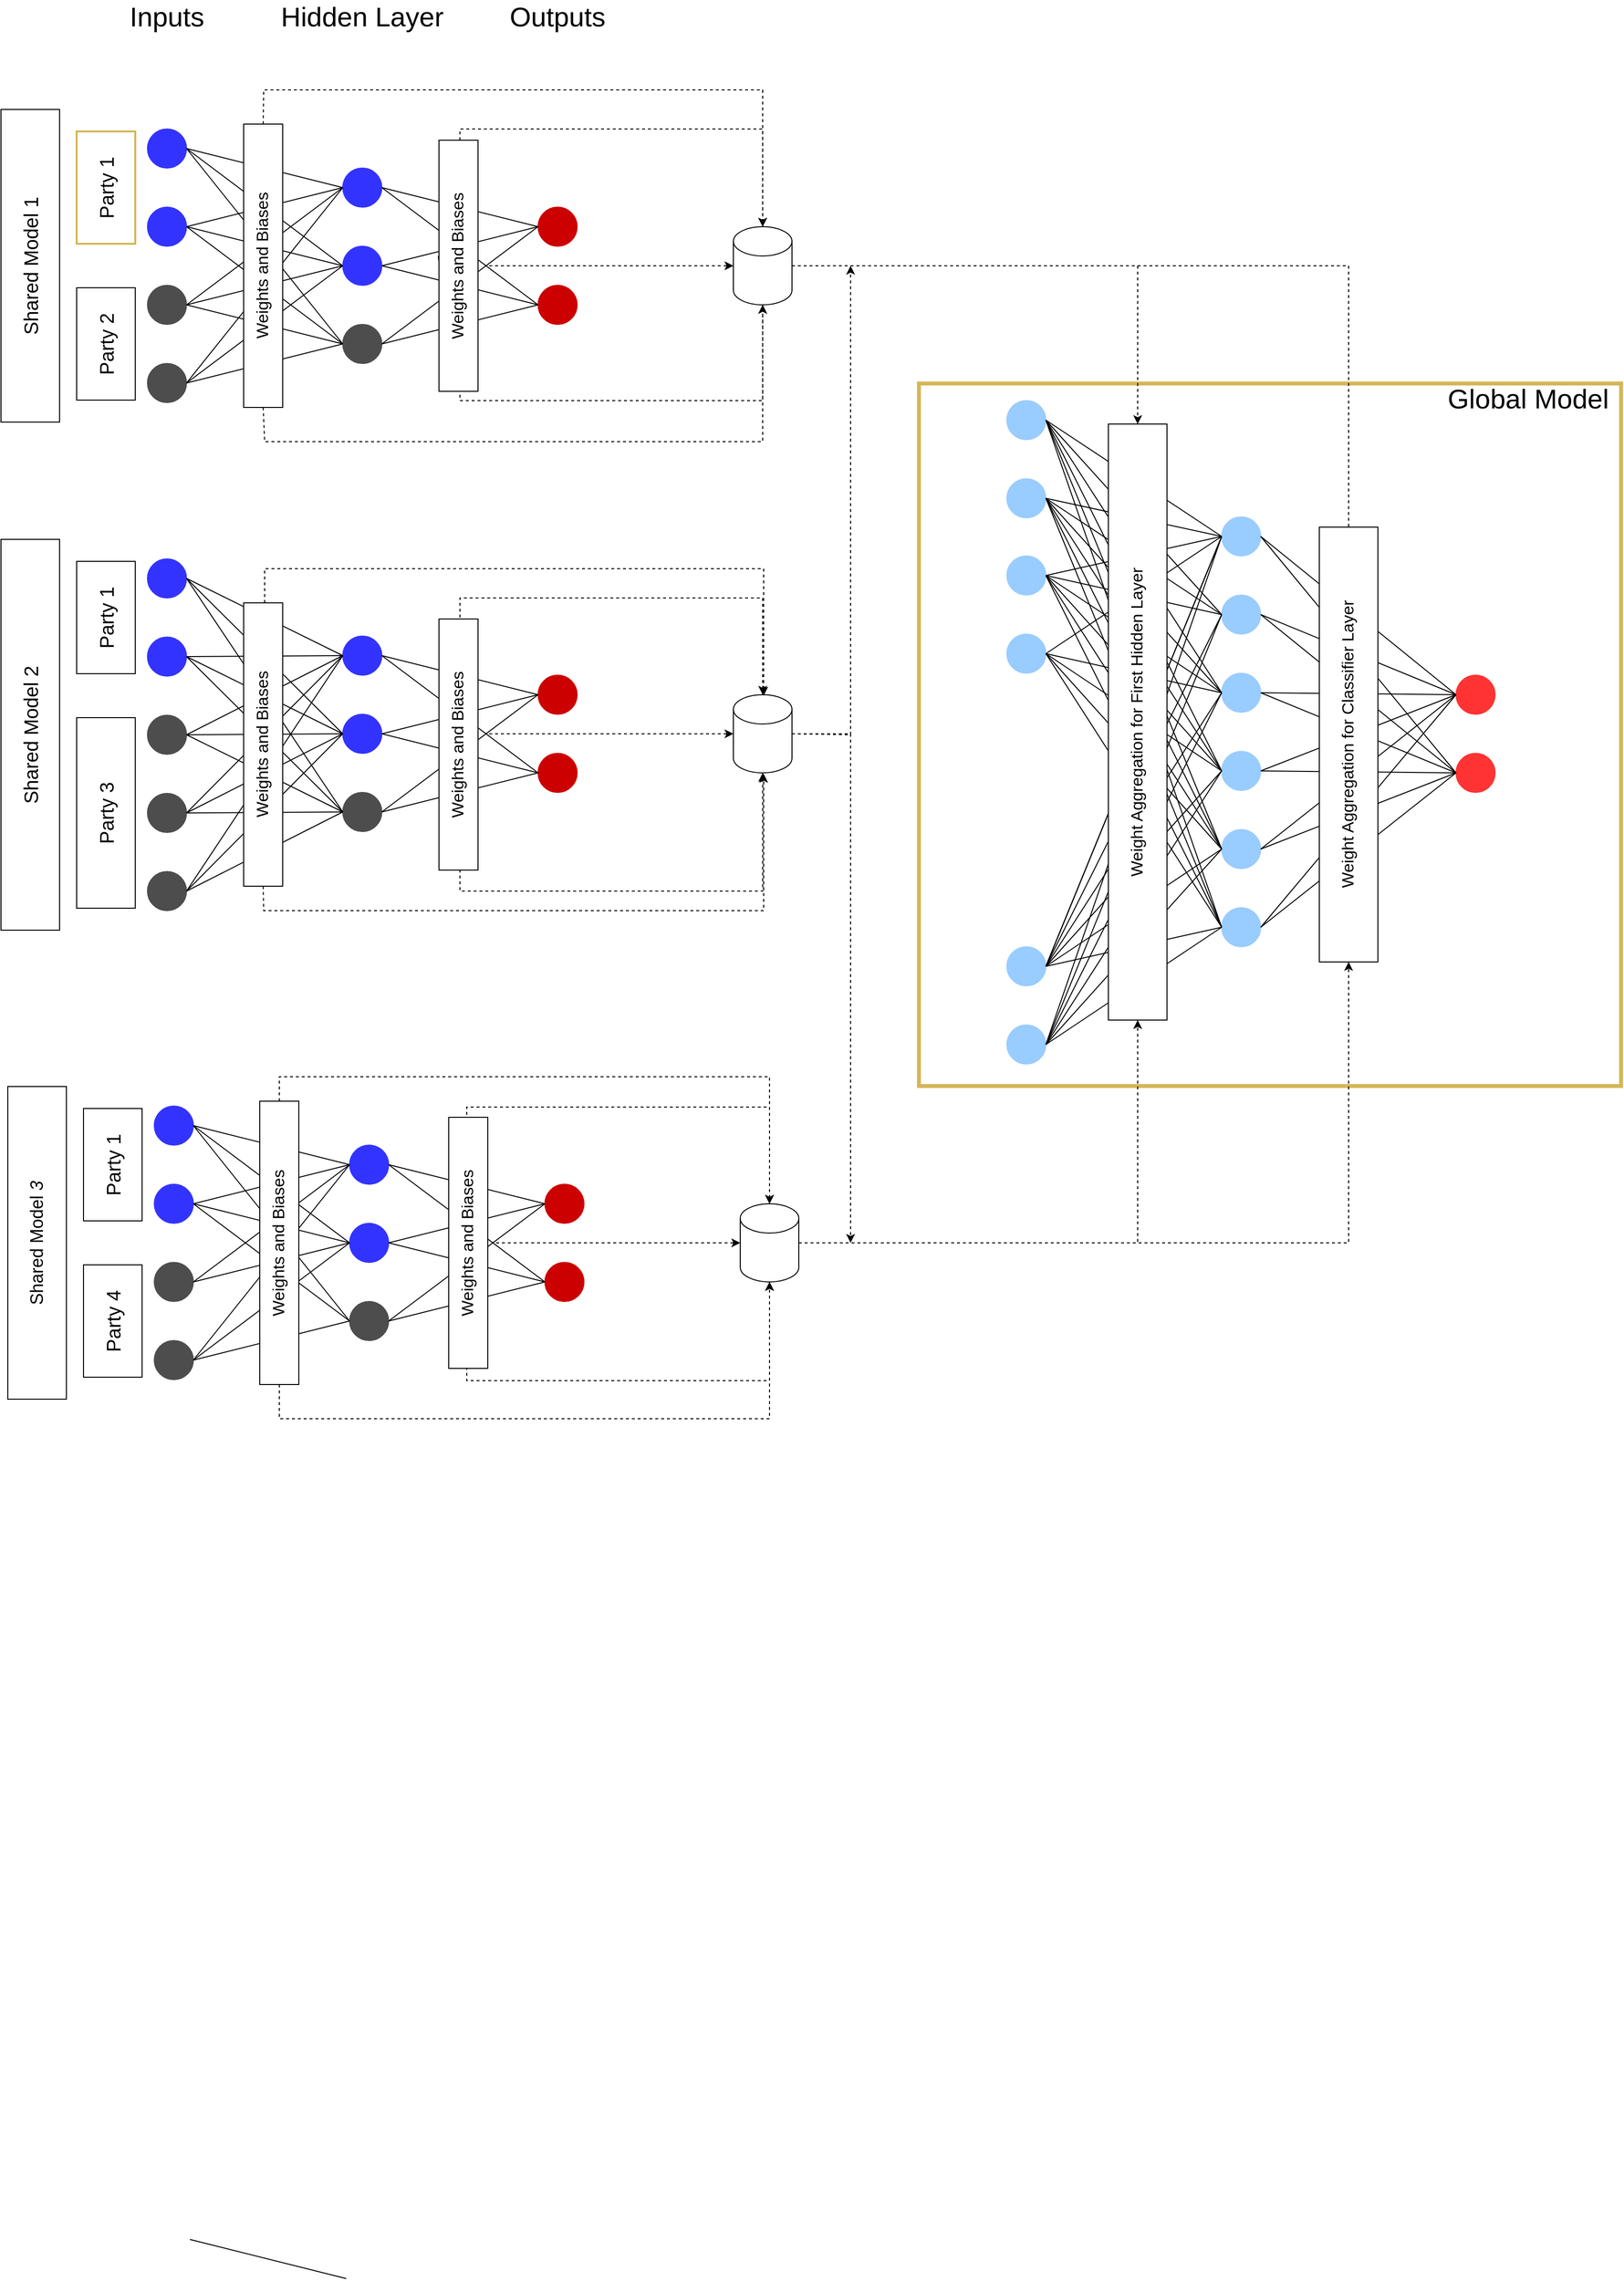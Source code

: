 <mxfile version="26.1.3">
  <diagram name="Page-1" id="Dd2k6ZitIPzUoGSmlqJK">
    <mxGraphModel dx="2868" dy="1654" grid="1" gridSize="10" guides="1" tooltips="1" connect="1" arrows="1" fold="1" page="1" pageScale="1" pageWidth="827" pageHeight="1169" math="0" shadow="0">
      <root>
        <mxCell id="0" />
        <mxCell id="1" parent="0" />
        <mxCell id="fZSX2Tx-VuzL_oRfiSZg-138" value="" style="whiteSpace=wrap;html=1;aspect=fixed;fillColor=none;strokeColor=#d6b656;strokeWidth=4;" parent="1" vertex="1">
          <mxGeometry x="950" y="460.5" width="719" height="719" as="geometry" />
        </mxCell>
        <mxCell id="fZSX2Tx-VuzL_oRfiSZg-1" value="" style="ellipse;whiteSpace=wrap;html=1;aspect=fixed;strokeColor=#4D4D4D;fillColor=#4D4D4D;" parent="1" vertex="1">
          <mxGeometry x="160" y="360" width="40" height="40" as="geometry" />
        </mxCell>
        <mxCell id="fZSX2Tx-VuzL_oRfiSZg-3" value="" style="ellipse;whiteSpace=wrap;html=1;aspect=fixed;strokeColor=#3333FF;fillColor=#3333FF;" parent="1" vertex="1">
          <mxGeometry x="160" y="200" width="40" height="40" as="geometry" />
        </mxCell>
        <mxCell id="fZSX2Tx-VuzL_oRfiSZg-4" value="" style="ellipse;whiteSpace=wrap;html=1;aspect=fixed;strokeColor=#3333FF;fillColor=#3333FF;" parent="1" vertex="1">
          <mxGeometry x="160" y="280" width="40" height="40" as="geometry" />
        </mxCell>
        <mxCell id="fZSX2Tx-VuzL_oRfiSZg-5" value="" style="ellipse;whiteSpace=wrap;html=1;aspect=fixed;strokeColor=#4D4D4D;fillColor=#4D4D4D;" parent="1" vertex="1">
          <mxGeometry x="160" y="440" width="40" height="40" as="geometry" />
        </mxCell>
        <mxCell id="fZSX2Tx-VuzL_oRfiSZg-7" value="" style="ellipse;whiteSpace=wrap;html=1;aspect=fixed;strokeColor=#3333FF;fillColor=#3333FF;" parent="1" vertex="1">
          <mxGeometry x="360" y="320" width="40" height="40" as="geometry" />
        </mxCell>
        <mxCell id="fZSX2Tx-VuzL_oRfiSZg-8" value="" style="ellipse;whiteSpace=wrap;html=1;aspect=fixed;strokeColor=#3333FF;fillColor=#3333FF;" parent="1" vertex="1">
          <mxGeometry x="360" y="240" width="40" height="40" as="geometry" />
        </mxCell>
        <mxCell id="fZSX2Tx-VuzL_oRfiSZg-10" value="" style="ellipse;whiteSpace=wrap;html=1;aspect=fixed;strokeColor=#4D4D4D;fillColor=#4D4D4D;" parent="1" vertex="1">
          <mxGeometry x="360" y="400" width="40" height="40" as="geometry" />
        </mxCell>
        <mxCell id="fZSX2Tx-VuzL_oRfiSZg-11" value="" style="ellipse;whiteSpace=wrap;html=1;aspect=fixed;strokeColor=#CC0000;fillColor=#CC0000;" parent="1" vertex="1">
          <mxGeometry x="560" y="280" width="40" height="40" as="geometry" />
        </mxCell>
        <mxCell id="fZSX2Tx-VuzL_oRfiSZg-12" value="" style="ellipse;whiteSpace=wrap;html=1;aspect=fixed;strokeColor=#CC0000;fillColor=#CC0000;" parent="1" vertex="1">
          <mxGeometry x="560" y="360" width="40" height="40" as="geometry" />
        </mxCell>
        <mxCell id="fZSX2Tx-VuzL_oRfiSZg-13" style="rounded=0;orthogonalLoop=1;jettySize=auto;html=1;exitX=1;exitY=0.5;exitDx=0;exitDy=0;entryX=0;entryY=0.5;entryDx=0;entryDy=0;endArrow=none;startFill=0;" parent="1" source="fZSX2Tx-VuzL_oRfiSZg-3" target="fZSX2Tx-VuzL_oRfiSZg-8" edge="1">
          <mxGeometry relative="1" as="geometry">
            <mxPoint x="210" y="230" as="sourcePoint" />
            <mxPoint x="330" y="190" as="targetPoint" />
          </mxGeometry>
        </mxCell>
        <mxCell id="fZSX2Tx-VuzL_oRfiSZg-14" style="rounded=0;orthogonalLoop=1;jettySize=auto;html=1;exitX=1;exitY=0.5;exitDx=0;exitDy=0;entryX=0;entryY=0.5;entryDx=0;entryDy=0;endArrow=none;startFill=0;" parent="1" source="fZSX2Tx-VuzL_oRfiSZg-3" target="fZSX2Tx-VuzL_oRfiSZg-7" edge="1">
          <mxGeometry relative="1" as="geometry">
            <mxPoint x="210" y="230" as="sourcePoint" />
            <mxPoint x="330" y="270" as="targetPoint" />
          </mxGeometry>
        </mxCell>
        <mxCell id="fZSX2Tx-VuzL_oRfiSZg-17" style="rounded=0;orthogonalLoop=1;jettySize=auto;html=1;exitX=1;exitY=0.5;exitDx=0;exitDy=0;entryX=0;entryY=0.5;entryDx=0;entryDy=0;endArrow=none;startFill=0;" parent="1" source="fZSX2Tx-VuzL_oRfiSZg-3" target="fZSX2Tx-VuzL_oRfiSZg-10" edge="1">
          <mxGeometry relative="1" as="geometry">
            <mxPoint x="230" y="250" as="sourcePoint" />
            <mxPoint x="350" y="370" as="targetPoint" />
          </mxGeometry>
        </mxCell>
        <mxCell id="fZSX2Tx-VuzL_oRfiSZg-18" style="rounded=0;orthogonalLoop=1;jettySize=auto;html=1;exitX=0;exitY=0.5;exitDx=0;exitDy=0;entryX=1;entryY=0.5;entryDx=0;entryDy=0;endArrow=none;startFill=0;" parent="1" source="fZSX2Tx-VuzL_oRfiSZg-8" target="fZSX2Tx-VuzL_oRfiSZg-1" edge="1">
          <mxGeometry relative="1" as="geometry">
            <mxPoint x="240" y="260" as="sourcePoint" />
            <mxPoint x="360" y="380" as="targetPoint" />
          </mxGeometry>
        </mxCell>
        <mxCell id="fZSX2Tx-VuzL_oRfiSZg-20" style="rounded=0;orthogonalLoop=1;jettySize=auto;html=1;exitX=0;exitY=0.5;exitDx=0;exitDy=0;entryX=1;entryY=0.5;entryDx=0;entryDy=0;endArrow=none;startFill=0;" parent="1" source="fZSX2Tx-VuzL_oRfiSZg-8" target="fZSX2Tx-VuzL_oRfiSZg-5" edge="1">
          <mxGeometry relative="1" as="geometry">
            <mxPoint x="330" y="190" as="sourcePoint" />
            <mxPoint x="210" y="470" as="targetPoint" />
          </mxGeometry>
        </mxCell>
        <mxCell id="fZSX2Tx-VuzL_oRfiSZg-22" style="rounded=0;orthogonalLoop=1;jettySize=auto;html=1;exitX=0;exitY=0.5;exitDx=0;exitDy=0;endArrow=none;startFill=0;entryX=1;entryY=0.5;entryDx=0;entryDy=0;" parent="1" source="fZSX2Tx-VuzL_oRfiSZg-7" target="fZSX2Tx-VuzL_oRfiSZg-5" edge="1">
          <mxGeometry relative="1" as="geometry">
            <mxPoint x="340" y="280" as="sourcePoint" />
            <mxPoint x="200" y="460" as="targetPoint" />
          </mxGeometry>
        </mxCell>
        <mxCell id="fZSX2Tx-VuzL_oRfiSZg-23" style="rounded=0;orthogonalLoop=1;jettySize=auto;html=1;exitX=0;exitY=0.5;exitDx=0;exitDy=0;entryX=1;entryY=0.5;entryDx=0;entryDy=0;endArrow=none;startFill=0;" parent="1" source="fZSX2Tx-VuzL_oRfiSZg-7" target="fZSX2Tx-VuzL_oRfiSZg-1" edge="1">
          <mxGeometry relative="1" as="geometry">
            <mxPoint x="330" y="270" as="sourcePoint" />
            <mxPoint x="210" y="390" as="targetPoint" />
          </mxGeometry>
        </mxCell>
        <mxCell id="fZSX2Tx-VuzL_oRfiSZg-25" style="rounded=0;orthogonalLoop=1;jettySize=auto;html=1;exitX=1;exitY=0.5;exitDx=0;exitDy=0;endArrow=none;startFill=0;entryX=0;entryY=0.5;entryDx=0;entryDy=0;" parent="1" source="fZSX2Tx-VuzL_oRfiSZg-4" target="fZSX2Tx-VuzL_oRfiSZg-8" edge="1">
          <mxGeometry relative="1" as="geometry">
            <mxPoint x="210" y="310" as="sourcePoint" />
            <mxPoint x="330" y="190" as="targetPoint" />
          </mxGeometry>
        </mxCell>
        <mxCell id="fZSX2Tx-VuzL_oRfiSZg-26" style="rounded=0;orthogonalLoop=1;jettySize=auto;html=1;exitX=1;exitY=0.5;exitDx=0;exitDy=0;endArrow=none;startFill=0;entryX=0;entryY=0.5;entryDx=0;entryDy=0;" parent="1" source="fZSX2Tx-VuzL_oRfiSZg-4" target="fZSX2Tx-VuzL_oRfiSZg-7" edge="1">
          <mxGeometry relative="1" as="geometry">
            <mxPoint x="210" y="310" as="sourcePoint" />
            <mxPoint x="330" y="270" as="targetPoint" />
          </mxGeometry>
        </mxCell>
        <mxCell id="fZSX2Tx-VuzL_oRfiSZg-27" style="rounded=0;orthogonalLoop=1;jettySize=auto;html=1;exitX=1;exitY=0.5;exitDx=0;exitDy=0;endArrow=none;startFill=0;entryX=0;entryY=0.5;entryDx=0;entryDy=0;" parent="1" source="fZSX2Tx-VuzL_oRfiSZg-4" target="fZSX2Tx-VuzL_oRfiSZg-10" edge="1">
          <mxGeometry relative="1" as="geometry">
            <mxPoint x="210" y="310" as="sourcePoint" />
            <mxPoint x="330" y="350" as="targetPoint" />
          </mxGeometry>
        </mxCell>
        <mxCell id="fZSX2Tx-VuzL_oRfiSZg-29" style="rounded=0;orthogonalLoop=1;jettySize=auto;html=1;endArrow=none;startFill=0;entryX=1;entryY=0.5;entryDx=0;entryDy=0;exitX=0;exitY=0.5;exitDx=0;exitDy=0;" parent="1" source="fZSX2Tx-VuzL_oRfiSZg-10" target="fZSX2Tx-VuzL_oRfiSZg-5" edge="1">
          <mxGeometry relative="1" as="geometry">
            <mxPoint x="330" y="510" as="sourcePoint" />
            <mxPoint x="200" y="460" as="targetPoint" />
          </mxGeometry>
        </mxCell>
        <mxCell id="fZSX2Tx-VuzL_oRfiSZg-30" style="rounded=0;orthogonalLoop=1;jettySize=auto;html=1;exitX=0;exitY=0.5;exitDx=0;exitDy=0;entryX=1;entryY=0.5;entryDx=0;entryDy=0;endArrow=none;startFill=0;" parent="1" source="fZSX2Tx-VuzL_oRfiSZg-10" target="fZSX2Tx-VuzL_oRfiSZg-1" edge="1">
          <mxGeometry relative="1" as="geometry">
            <mxPoint x="330" y="350" as="sourcePoint" />
            <mxPoint x="210" y="390" as="targetPoint" />
          </mxGeometry>
        </mxCell>
        <mxCell id="fZSX2Tx-VuzL_oRfiSZg-34" style="rounded=0;orthogonalLoop=1;jettySize=auto;html=1;exitX=1;exitY=0.5;exitDx=0;exitDy=0;entryX=0;entryY=0.5;entryDx=0;entryDy=0;endArrow=none;startFill=0;" parent="1" source="fZSX2Tx-VuzL_oRfiSZg-8" target="fZSX2Tx-VuzL_oRfiSZg-11" edge="1">
          <mxGeometry relative="1" as="geometry">
            <mxPoint x="410" y="190" as="sourcePoint" />
            <mxPoint x="530" y="390" as="targetPoint" />
          </mxGeometry>
        </mxCell>
        <mxCell id="fZSX2Tx-VuzL_oRfiSZg-35" style="rounded=0;orthogonalLoop=1;jettySize=auto;html=1;exitX=1;exitY=0.5;exitDx=0;exitDy=0;entryX=0;entryY=0.5;entryDx=0;entryDy=0;endArrow=none;startFill=0;" parent="1" source="fZSX2Tx-VuzL_oRfiSZg-8" target="fZSX2Tx-VuzL_oRfiSZg-12" edge="1">
          <mxGeometry relative="1" as="geometry">
            <mxPoint x="410" y="270" as="sourcePoint" />
            <mxPoint x="530" y="310" as="targetPoint" />
          </mxGeometry>
        </mxCell>
        <mxCell id="fZSX2Tx-VuzL_oRfiSZg-36" style="rounded=0;orthogonalLoop=1;jettySize=auto;html=1;exitX=1;exitY=0.5;exitDx=0;exitDy=0;entryX=0;entryY=0.5;entryDx=0;entryDy=0;endArrow=none;startFill=0;" parent="1" source="fZSX2Tx-VuzL_oRfiSZg-7" target="fZSX2Tx-VuzL_oRfiSZg-11" edge="1">
          <mxGeometry relative="1" as="geometry">
            <mxPoint x="410" y="270" as="sourcePoint" />
            <mxPoint x="530" y="390" as="targetPoint" />
          </mxGeometry>
        </mxCell>
        <mxCell id="fZSX2Tx-VuzL_oRfiSZg-37" style="rounded=0;orthogonalLoop=1;jettySize=auto;html=1;exitX=1;exitY=0.5;exitDx=0;exitDy=0;entryX=0;entryY=0.5;entryDx=0;entryDy=0;endArrow=none;startFill=0;" parent="1" source="fZSX2Tx-VuzL_oRfiSZg-10" target="fZSX2Tx-VuzL_oRfiSZg-12" edge="1">
          <mxGeometry relative="1" as="geometry">
            <mxPoint x="410" y="350" as="sourcePoint" />
            <mxPoint x="530" y="310" as="targetPoint" />
          </mxGeometry>
        </mxCell>
        <mxCell id="fZSX2Tx-VuzL_oRfiSZg-38" style="rounded=0;orthogonalLoop=1;jettySize=auto;html=1;exitX=1;exitY=0.5;exitDx=0;exitDy=0;entryX=0;entryY=0.5;entryDx=0;entryDy=0;endArrow=none;startFill=0;" parent="1" source="fZSX2Tx-VuzL_oRfiSZg-10" target="fZSX2Tx-VuzL_oRfiSZg-11" edge="1">
          <mxGeometry relative="1" as="geometry">
            <mxPoint x="410" y="430" as="sourcePoint" />
            <mxPoint x="530" y="390" as="targetPoint" />
          </mxGeometry>
        </mxCell>
        <mxCell id="fZSX2Tx-VuzL_oRfiSZg-39" style="rounded=0;orthogonalLoop=1;jettySize=auto;html=1;exitX=1;exitY=0.5;exitDx=0;exitDy=0;entryX=0;entryY=0.5;entryDx=0;entryDy=0;endArrow=none;startFill=0;" parent="1" source="fZSX2Tx-VuzL_oRfiSZg-7" target="fZSX2Tx-VuzL_oRfiSZg-12" edge="1">
          <mxGeometry relative="1" as="geometry">
            <mxPoint x="410" y="350" as="sourcePoint" />
            <mxPoint x="530" y="310" as="targetPoint" />
          </mxGeometry>
        </mxCell>
        <mxCell id="fZSX2Tx-VuzL_oRfiSZg-42" value="&lt;font style=&quot;font-size: 20px;&quot;&gt;Shared Model 1&lt;/font&gt;" style="rounded=0;whiteSpace=wrap;html=1;rotation=-90;" parent="1" vertex="1">
          <mxGeometry x="-120" y="310" width="320" height="60" as="geometry" />
        </mxCell>
        <mxCell id="fZSX2Tx-VuzL_oRfiSZg-43" value="&lt;font style=&quot;font-size: 20px;&quot;&gt;Party 1&lt;/font&gt;" style="rounded=0;whiteSpace=wrap;html=1;rotation=-90;strokeColor=#D6B656;strokeWidth=2;" parent="1" vertex="1">
          <mxGeometry x="60" y="230" width="115" height="60" as="geometry" />
        </mxCell>
        <mxCell id="fZSX2Tx-VuzL_oRfiSZg-44" value="&lt;font style=&quot;font-size: 20px;&quot;&gt;Party 2&lt;/font&gt;" style="rounded=0;whiteSpace=wrap;html=1;rotation=-90;" parent="1" vertex="1">
          <mxGeometry x="60" y="390" width="115" height="60" as="geometry" />
        </mxCell>
        <mxCell id="fZSX2Tx-VuzL_oRfiSZg-105" value="" style="ellipse;whiteSpace=wrap;html=1;aspect=fixed;strokeColor=#99CCFF;fillColor=#99CCFF;" parent="1" vertex="1">
          <mxGeometry x="1260" y="757" width="40" height="40" as="geometry" />
        </mxCell>
        <mxCell id="fZSX2Tx-VuzL_oRfiSZg-106" value="" style="ellipse;whiteSpace=wrap;html=1;aspect=fixed;strokeColor=#99CCFF;fillColor=#99CCFF;" parent="1" vertex="1">
          <mxGeometry x="1260" y="997" width="40" height="40" as="geometry" />
        </mxCell>
        <mxCell id="fZSX2Tx-VuzL_oRfiSZg-107" value="" style="ellipse;whiteSpace=wrap;html=1;aspect=fixed;strokeColor=#99CCFF;fillColor=#99CCFF;" parent="1" vertex="1">
          <mxGeometry x="1260" y="917" width="40" height="40" as="geometry" />
        </mxCell>
        <mxCell id="fZSX2Tx-VuzL_oRfiSZg-108" value="" style="ellipse;whiteSpace=wrap;html=1;aspect=fixed;strokeColor=#99CCFF;fillColor=#99CCFF;" parent="1" vertex="1">
          <mxGeometry x="1260" y="837" width="40" height="40" as="geometry" />
        </mxCell>
        <mxCell id="fZSX2Tx-VuzL_oRfiSZg-109" value="" style="ellipse;whiteSpace=wrap;html=1;aspect=fixed;strokeColor=#FF3333;fillColor=#FF3333;" parent="1" vertex="1">
          <mxGeometry x="1500" y="759" width="40" height="40" as="geometry" />
        </mxCell>
        <mxCell id="fZSX2Tx-VuzL_oRfiSZg-110" value="" style="ellipse;whiteSpace=wrap;html=1;aspect=fixed;strokeColor=#FF3333;fillColor=#FF3333;" parent="1" vertex="1">
          <mxGeometry x="1500" y="839" width="40" height="40" as="geometry" />
        </mxCell>
        <mxCell id="fZSX2Tx-VuzL_oRfiSZg-119" style="rounded=0;orthogonalLoop=1;jettySize=auto;html=1;exitX=1;exitY=0.5;exitDx=0;exitDy=0;entryX=0;entryY=0.5;entryDx=0;entryDy=0;endArrow=none;startFill=0;" parent="1" source="fZSX2Tx-VuzL_oRfiSZg-105" target="fZSX2Tx-VuzL_oRfiSZg-109" edge="1">
          <mxGeometry relative="1" as="geometry">
            <mxPoint x="1360" y="780" as="sourcePoint" />
            <mxPoint x="1480" y="774" as="targetPoint" />
          </mxGeometry>
        </mxCell>
        <mxCell id="fZSX2Tx-VuzL_oRfiSZg-120" style="rounded=0;orthogonalLoop=1;jettySize=auto;html=1;exitX=1;exitY=0.5;exitDx=0;exitDy=0;entryX=0;entryY=0.5;entryDx=0;entryDy=0;endArrow=none;startFill=0;" parent="1" source="fZSX2Tx-VuzL_oRfiSZg-105" target="fZSX2Tx-VuzL_oRfiSZg-110" edge="1">
          <mxGeometry relative="1" as="geometry">
            <mxPoint x="1310" y="791" as="sourcePoint" />
            <mxPoint x="1430" y="867" as="targetPoint" />
          </mxGeometry>
        </mxCell>
        <mxCell id="fZSX2Tx-VuzL_oRfiSZg-121" style="rounded=0;orthogonalLoop=1;jettySize=auto;html=1;exitX=1;exitY=0.5;exitDx=0;exitDy=0;entryX=0;entryY=0.5;entryDx=0;entryDy=0;endArrow=none;startFill=0;" parent="1" source="fZSX2Tx-VuzL_oRfiSZg-108" target="fZSX2Tx-VuzL_oRfiSZg-109" edge="1">
          <mxGeometry relative="1" as="geometry">
            <mxPoint x="1310" y="791" as="sourcePoint" />
            <mxPoint x="1430" y="947" as="targetPoint" />
          </mxGeometry>
        </mxCell>
        <mxCell id="fZSX2Tx-VuzL_oRfiSZg-122" style="rounded=0;orthogonalLoop=1;jettySize=auto;html=1;exitX=1;exitY=0.5;exitDx=0;exitDy=0;entryX=0;entryY=0.5;entryDx=0;entryDy=0;endArrow=none;startFill=0;" parent="1" source="fZSX2Tx-VuzL_oRfiSZg-108" target="fZSX2Tx-VuzL_oRfiSZg-110" edge="1">
          <mxGeometry relative="1" as="geometry">
            <mxPoint x="1310" y="871" as="sourcePoint" />
            <mxPoint x="1430" y="867" as="targetPoint" />
          </mxGeometry>
        </mxCell>
        <mxCell id="fZSX2Tx-VuzL_oRfiSZg-123" style="rounded=0;orthogonalLoop=1;jettySize=auto;html=1;exitX=1;exitY=0.5;exitDx=0;exitDy=0;entryX=0;entryY=0.5;entryDx=0;entryDy=0;endArrow=none;startFill=0;" parent="1" source="fZSX2Tx-VuzL_oRfiSZg-107" target="fZSX2Tx-VuzL_oRfiSZg-109" edge="1">
          <mxGeometry relative="1" as="geometry">
            <mxPoint x="1310" y="871" as="sourcePoint" />
            <mxPoint x="1430" y="947" as="targetPoint" />
          </mxGeometry>
        </mxCell>
        <mxCell id="fZSX2Tx-VuzL_oRfiSZg-124" style="rounded=0;orthogonalLoop=1;jettySize=auto;html=1;exitX=1;exitY=0.5;exitDx=0;exitDy=0;endArrow=none;startFill=0;entryX=0;entryY=0.5;entryDx=0;entryDy=0;" parent="1" source="fZSX2Tx-VuzL_oRfiSZg-107" target="fZSX2Tx-VuzL_oRfiSZg-110" edge="1">
          <mxGeometry relative="1" as="geometry">
            <mxPoint x="1310" y="941" as="sourcePoint" />
            <mxPoint x="1420" y="937" as="targetPoint" />
          </mxGeometry>
        </mxCell>
        <mxCell id="fZSX2Tx-VuzL_oRfiSZg-125" style="rounded=0;orthogonalLoop=1;jettySize=auto;html=1;exitX=1;exitY=0.5;exitDx=0;exitDy=0;entryX=0;entryY=0.5;entryDx=0;entryDy=0;endArrow=none;startFill=0;" parent="1" source="fZSX2Tx-VuzL_oRfiSZg-106" target="fZSX2Tx-VuzL_oRfiSZg-110" edge="1">
          <mxGeometry relative="1" as="geometry">
            <mxPoint x="1320" y="951" as="sourcePoint" />
            <mxPoint x="1440" y="877" as="targetPoint" />
          </mxGeometry>
        </mxCell>
        <mxCell id="fZSX2Tx-VuzL_oRfiSZg-126" style="rounded=0;orthogonalLoop=1;jettySize=auto;html=1;exitX=1;exitY=0.5;exitDx=0;exitDy=0;entryX=0;entryY=0.5;entryDx=0;entryDy=0;endArrow=none;startFill=0;" parent="1" source="fZSX2Tx-VuzL_oRfiSZg-106" target="fZSX2Tx-VuzL_oRfiSZg-109" edge="1">
          <mxGeometry relative="1" as="geometry">
            <mxPoint x="1310" y="1031" as="sourcePoint" />
            <mxPoint x="1430" y="947" as="targetPoint" />
          </mxGeometry>
        </mxCell>
        <mxCell id="fZSX2Tx-VuzL_oRfiSZg-135" value="&lt;font style=&quot;font-size: 28px;&quot;&gt;Inputs&lt;/font&gt;" style="text;html=1;align=center;verticalAlign=middle;whiteSpace=wrap;rounded=0;" parent="1" vertex="1">
          <mxGeometry x="150" y="70" width="60" height="30" as="geometry" />
        </mxCell>
        <mxCell id="fZSX2Tx-VuzL_oRfiSZg-136" value="&lt;font style=&quot;font-size: 28px;&quot;&gt;Hidden Layer&lt;/font&gt;" style="text;html=1;align=center;verticalAlign=middle;whiteSpace=wrap;rounded=0;" parent="1" vertex="1">
          <mxGeometry x="280" y="70" width="200" height="30" as="geometry" />
        </mxCell>
        <mxCell id="fZSX2Tx-VuzL_oRfiSZg-137" value="&lt;font style=&quot;font-size: 28px;&quot;&gt;Outputs&lt;/font&gt;" style="text;html=1;align=center;verticalAlign=middle;whiteSpace=wrap;rounded=0;" parent="1" vertex="1">
          <mxGeometry x="485" y="70" width="190" height="30" as="geometry" />
        </mxCell>
        <mxCell id="fZSX2Tx-VuzL_oRfiSZg-139" value="&lt;span style=&quot;font-size: 28px;&quot;&gt;Global Model&lt;/span&gt;" style="text;html=1;align=center;verticalAlign=middle;whiteSpace=wrap;rounded=0;" parent="1" vertex="1">
          <mxGeometry x="1479" y="460.5" width="190" height="30" as="geometry" />
        </mxCell>
        <mxCell id="fZSX2Tx-VuzL_oRfiSZg-149" value="" style="ellipse;whiteSpace=wrap;html=1;aspect=fixed;strokeColor=#4D4D4D;fillColor=#4D4D4D;" parent="1" vertex="1">
          <mxGeometry x="167" y="1360" width="40" height="40" as="geometry" />
        </mxCell>
        <mxCell id="fZSX2Tx-VuzL_oRfiSZg-151" value="" style="ellipse;whiteSpace=wrap;html=1;aspect=fixed;strokeColor=#3333FF;fillColor=#3333FF;" parent="1" vertex="1">
          <mxGeometry x="167" y="1200" width="40" height="40" as="geometry" />
        </mxCell>
        <mxCell id="fZSX2Tx-VuzL_oRfiSZg-152" value="" style="ellipse;whiteSpace=wrap;html=1;aspect=fixed;strokeColor=#3333FF;fillColor=#3333FF;" parent="1" vertex="1">
          <mxGeometry x="167" y="1280" width="40" height="40" as="geometry" />
        </mxCell>
        <mxCell id="fZSX2Tx-VuzL_oRfiSZg-153" value="" style="ellipse;whiteSpace=wrap;html=1;aspect=fixed;strokeColor=#4D4D4D;fillColor=#4D4D4D;" parent="1" vertex="1">
          <mxGeometry x="167" y="1440" width="40" height="40" as="geometry" />
        </mxCell>
        <mxCell id="fZSX2Tx-VuzL_oRfiSZg-155" value="" style="ellipse;whiteSpace=wrap;html=1;aspect=fixed;strokeColor=#3333FF;fillColor=#3333FF;" parent="1" vertex="1">
          <mxGeometry x="367" y="1320" width="40" height="40" as="geometry" />
        </mxCell>
        <mxCell id="fZSX2Tx-VuzL_oRfiSZg-156" value="" style="ellipse;whiteSpace=wrap;html=1;aspect=fixed;strokeColor=#3333FF;fillColor=#3333FF;" parent="1" vertex="1">
          <mxGeometry x="367" y="1240" width="40" height="40" as="geometry" />
        </mxCell>
        <mxCell id="fZSX2Tx-VuzL_oRfiSZg-158" value="" style="ellipse;whiteSpace=wrap;html=1;aspect=fixed;strokeColor=#4D4D4D;fillColor=#4D4D4D;" parent="1" vertex="1">
          <mxGeometry x="367" y="1400" width="40" height="40" as="geometry" />
        </mxCell>
        <mxCell id="fZSX2Tx-VuzL_oRfiSZg-159" value="" style="ellipse;whiteSpace=wrap;html=1;aspect=fixed;strokeColor=#CC0000;fillColor=#CC0000;" parent="1" vertex="1">
          <mxGeometry x="567" y="1280" width="40" height="40" as="geometry" />
        </mxCell>
        <mxCell id="fZSX2Tx-VuzL_oRfiSZg-160" value="" style="ellipse;whiteSpace=wrap;html=1;aspect=fixed;strokeColor=#CC0000;fillColor=#CC0000;" parent="1" vertex="1">
          <mxGeometry x="567" y="1360" width="40" height="40" as="geometry" />
        </mxCell>
        <mxCell id="fZSX2Tx-VuzL_oRfiSZg-161" style="rounded=0;orthogonalLoop=1;jettySize=auto;html=1;exitX=1;exitY=0.5;exitDx=0;exitDy=0;entryX=0;entryY=0.5;entryDx=0;entryDy=0;endArrow=none;startFill=0;" parent="1" source="fZSX2Tx-VuzL_oRfiSZg-151" target="fZSX2Tx-VuzL_oRfiSZg-156" edge="1">
          <mxGeometry relative="1" as="geometry">
            <mxPoint x="217" y="1230" as="sourcePoint" />
            <mxPoint x="337" y="1190" as="targetPoint" />
          </mxGeometry>
        </mxCell>
        <mxCell id="fZSX2Tx-VuzL_oRfiSZg-162" style="rounded=0;orthogonalLoop=1;jettySize=auto;html=1;exitX=1;exitY=0.5;exitDx=0;exitDy=0;entryX=0;entryY=0.5;entryDx=0;entryDy=0;endArrow=none;startFill=0;" parent="1" source="fZSX2Tx-VuzL_oRfiSZg-151" target="fZSX2Tx-VuzL_oRfiSZg-155" edge="1">
          <mxGeometry relative="1" as="geometry">
            <mxPoint x="217" y="1230" as="sourcePoint" />
            <mxPoint x="337" y="1270" as="targetPoint" />
          </mxGeometry>
        </mxCell>
        <mxCell id="fZSX2Tx-VuzL_oRfiSZg-165" style="rounded=0;orthogonalLoop=1;jettySize=auto;html=1;exitX=1;exitY=0.5;exitDx=0;exitDy=0;entryX=0;entryY=0.5;entryDx=0;entryDy=0;endArrow=none;startFill=0;" parent="1" source="fZSX2Tx-VuzL_oRfiSZg-151" target="fZSX2Tx-VuzL_oRfiSZg-158" edge="1">
          <mxGeometry relative="1" as="geometry">
            <mxPoint x="237" y="1250" as="sourcePoint" />
            <mxPoint x="357" y="1370" as="targetPoint" />
          </mxGeometry>
        </mxCell>
        <mxCell id="fZSX2Tx-VuzL_oRfiSZg-166" style="rounded=0;orthogonalLoop=1;jettySize=auto;html=1;exitX=0;exitY=0.5;exitDx=0;exitDy=0;entryX=1;entryY=0.5;entryDx=0;entryDy=0;endArrow=none;startFill=0;" parent="1" source="fZSX2Tx-VuzL_oRfiSZg-156" target="fZSX2Tx-VuzL_oRfiSZg-149" edge="1">
          <mxGeometry relative="1" as="geometry">
            <mxPoint x="247" y="1260" as="sourcePoint" />
            <mxPoint x="367" y="1380" as="targetPoint" />
          </mxGeometry>
        </mxCell>
        <mxCell id="fZSX2Tx-VuzL_oRfiSZg-168" style="rounded=0;orthogonalLoop=1;jettySize=auto;html=1;exitX=0;exitY=0.5;exitDx=0;exitDy=0;entryX=1;entryY=0.5;entryDx=0;entryDy=0;endArrow=none;startFill=0;" parent="1" source="fZSX2Tx-VuzL_oRfiSZg-156" target="fZSX2Tx-VuzL_oRfiSZg-153" edge="1">
          <mxGeometry relative="1" as="geometry">
            <mxPoint x="337" y="1190" as="sourcePoint" />
            <mxPoint x="217" y="1470" as="targetPoint" />
          </mxGeometry>
        </mxCell>
        <mxCell id="fZSX2Tx-VuzL_oRfiSZg-170" style="rounded=0;orthogonalLoop=1;jettySize=auto;html=1;exitX=0;exitY=0.5;exitDx=0;exitDy=0;endArrow=none;startFill=0;entryX=1;entryY=0.5;entryDx=0;entryDy=0;" parent="1" source="fZSX2Tx-VuzL_oRfiSZg-155" target="fZSX2Tx-VuzL_oRfiSZg-153" edge="1">
          <mxGeometry relative="1" as="geometry">
            <mxPoint x="347" y="1280" as="sourcePoint" />
            <mxPoint x="207" y="1460" as="targetPoint" />
          </mxGeometry>
        </mxCell>
        <mxCell id="fZSX2Tx-VuzL_oRfiSZg-171" style="rounded=0;orthogonalLoop=1;jettySize=auto;html=1;exitX=0;exitY=0.5;exitDx=0;exitDy=0;entryX=1;entryY=0.5;entryDx=0;entryDy=0;endArrow=none;startFill=0;" parent="1" source="fZSX2Tx-VuzL_oRfiSZg-155" target="fZSX2Tx-VuzL_oRfiSZg-149" edge="1">
          <mxGeometry relative="1" as="geometry">
            <mxPoint x="337" y="1270" as="sourcePoint" />
            <mxPoint x="217" y="1390" as="targetPoint" />
          </mxGeometry>
        </mxCell>
        <mxCell id="fZSX2Tx-VuzL_oRfiSZg-173" style="rounded=0;orthogonalLoop=1;jettySize=auto;html=1;exitX=1;exitY=0.5;exitDx=0;exitDy=0;endArrow=none;startFill=0;entryX=0;entryY=0.5;entryDx=0;entryDy=0;" parent="1" source="fZSX2Tx-VuzL_oRfiSZg-152" target="fZSX2Tx-VuzL_oRfiSZg-156" edge="1">
          <mxGeometry relative="1" as="geometry">
            <mxPoint x="217" y="1310" as="sourcePoint" />
            <mxPoint x="337" y="1190" as="targetPoint" />
          </mxGeometry>
        </mxCell>
        <mxCell id="fZSX2Tx-VuzL_oRfiSZg-174" style="rounded=0;orthogonalLoop=1;jettySize=auto;html=1;exitX=1;exitY=0.5;exitDx=0;exitDy=0;endArrow=none;startFill=0;entryX=0;entryY=0.5;entryDx=0;entryDy=0;" parent="1" source="fZSX2Tx-VuzL_oRfiSZg-152" target="fZSX2Tx-VuzL_oRfiSZg-155" edge="1">
          <mxGeometry relative="1" as="geometry">
            <mxPoint x="217" y="1310" as="sourcePoint" />
            <mxPoint x="337" y="1270" as="targetPoint" />
          </mxGeometry>
        </mxCell>
        <mxCell id="fZSX2Tx-VuzL_oRfiSZg-175" style="rounded=0;orthogonalLoop=1;jettySize=auto;html=1;exitX=1;exitY=0.5;exitDx=0;exitDy=0;endArrow=none;startFill=0;entryX=0;entryY=0.5;entryDx=0;entryDy=0;" parent="1" source="fZSX2Tx-VuzL_oRfiSZg-152" target="fZSX2Tx-VuzL_oRfiSZg-158" edge="1">
          <mxGeometry relative="1" as="geometry">
            <mxPoint x="217" y="1310" as="sourcePoint" />
            <mxPoint x="337" y="1350" as="targetPoint" />
          </mxGeometry>
        </mxCell>
        <mxCell id="fZSX2Tx-VuzL_oRfiSZg-177" style="rounded=0;orthogonalLoop=1;jettySize=auto;html=1;endArrow=none;startFill=0;entryX=1;entryY=0.5;entryDx=0;entryDy=0;exitX=0;exitY=0.5;exitDx=0;exitDy=0;" parent="1" source="fZSX2Tx-VuzL_oRfiSZg-158" target="fZSX2Tx-VuzL_oRfiSZg-153" edge="1">
          <mxGeometry relative="1" as="geometry">
            <mxPoint x="337" y="1510" as="sourcePoint" />
            <mxPoint x="207" y="1460" as="targetPoint" />
          </mxGeometry>
        </mxCell>
        <mxCell id="fZSX2Tx-VuzL_oRfiSZg-178" style="rounded=0;orthogonalLoop=1;jettySize=auto;html=1;exitX=0;exitY=0.5;exitDx=0;exitDy=0;entryX=1;entryY=0.5;entryDx=0;entryDy=0;endArrow=none;startFill=0;" parent="1" edge="1">
          <mxGeometry relative="1" as="geometry">
            <mxPoint x="363.5" y="2400" as="sourcePoint" />
            <mxPoint x="203.5" y="2360" as="targetPoint" />
          </mxGeometry>
        </mxCell>
        <mxCell id="fZSX2Tx-VuzL_oRfiSZg-182" style="rounded=0;orthogonalLoop=1;jettySize=auto;html=1;exitX=1;exitY=0.5;exitDx=0;exitDy=0;entryX=0;entryY=0.5;entryDx=0;entryDy=0;endArrow=none;startFill=0;" parent="1" source="fZSX2Tx-VuzL_oRfiSZg-156" target="fZSX2Tx-VuzL_oRfiSZg-159" edge="1">
          <mxGeometry relative="1" as="geometry">
            <mxPoint x="417" y="1151" as="sourcePoint" />
            <mxPoint x="537" y="1351" as="targetPoint" />
          </mxGeometry>
        </mxCell>
        <mxCell id="fZSX2Tx-VuzL_oRfiSZg-183" style="rounded=0;orthogonalLoop=1;jettySize=auto;html=1;exitX=1;exitY=0.5;exitDx=0;exitDy=0;entryX=0;entryY=0.5;entryDx=0;entryDy=0;endArrow=none;startFill=0;" parent="1" source="fZSX2Tx-VuzL_oRfiSZg-156" target="fZSX2Tx-VuzL_oRfiSZg-160" edge="1">
          <mxGeometry relative="1" as="geometry">
            <mxPoint x="417" y="1231" as="sourcePoint" />
            <mxPoint x="537" y="1271" as="targetPoint" />
          </mxGeometry>
        </mxCell>
        <mxCell id="fZSX2Tx-VuzL_oRfiSZg-184" style="rounded=0;orthogonalLoop=1;jettySize=auto;html=1;exitX=1;exitY=0.5;exitDx=0;exitDy=0;entryX=0;entryY=0.5;entryDx=0;entryDy=0;endArrow=none;startFill=0;" parent="1" source="fZSX2Tx-VuzL_oRfiSZg-155" target="fZSX2Tx-VuzL_oRfiSZg-159" edge="1">
          <mxGeometry relative="1" as="geometry">
            <mxPoint x="417" y="1231" as="sourcePoint" />
            <mxPoint x="537" y="1351" as="targetPoint" />
          </mxGeometry>
        </mxCell>
        <mxCell id="fZSX2Tx-VuzL_oRfiSZg-185" style="rounded=0;orthogonalLoop=1;jettySize=auto;html=1;exitX=1;exitY=0.5;exitDx=0;exitDy=0;entryX=0;entryY=0.5;entryDx=0;entryDy=0;endArrow=none;startFill=0;" parent="1" source="fZSX2Tx-VuzL_oRfiSZg-158" target="fZSX2Tx-VuzL_oRfiSZg-160" edge="1">
          <mxGeometry relative="1" as="geometry">
            <mxPoint x="417" y="1311" as="sourcePoint" />
            <mxPoint x="537" y="1271" as="targetPoint" />
          </mxGeometry>
        </mxCell>
        <mxCell id="fZSX2Tx-VuzL_oRfiSZg-186" style="rounded=0;orthogonalLoop=1;jettySize=auto;html=1;exitX=1;exitY=0.5;exitDx=0;exitDy=0;entryX=0;entryY=0.5;entryDx=0;entryDy=0;endArrow=none;startFill=0;" parent="1" source="fZSX2Tx-VuzL_oRfiSZg-158" target="fZSX2Tx-VuzL_oRfiSZg-159" edge="1">
          <mxGeometry relative="1" as="geometry">
            <mxPoint x="417" y="1391" as="sourcePoint" />
            <mxPoint x="537" y="1351" as="targetPoint" />
          </mxGeometry>
        </mxCell>
        <mxCell id="fZSX2Tx-VuzL_oRfiSZg-187" style="rounded=0;orthogonalLoop=1;jettySize=auto;html=1;exitX=1;exitY=0.5;exitDx=0;exitDy=0;entryX=0;entryY=0.5;entryDx=0;entryDy=0;endArrow=none;startFill=0;" parent="1" source="fZSX2Tx-VuzL_oRfiSZg-155" target="fZSX2Tx-VuzL_oRfiSZg-160" edge="1">
          <mxGeometry relative="1" as="geometry">
            <mxPoint x="417" y="1311" as="sourcePoint" />
            <mxPoint x="537" y="1271" as="targetPoint" />
          </mxGeometry>
        </mxCell>
        <mxCell id="fZSX2Tx-VuzL_oRfiSZg-190" value="&lt;font style=&quot;font-size: 18px;&quot;&gt;Shared Model &lt;i&gt;3&lt;/i&gt;&lt;/font&gt;" style="rounded=0;whiteSpace=wrap;html=1;rotation=-90;" parent="1" vertex="1">
          <mxGeometry x="-113" y="1310" width="320" height="60" as="geometry" />
        </mxCell>
        <mxCell id="fZSX2Tx-VuzL_oRfiSZg-191" value="&lt;font style=&quot;font-size: 20px;&quot;&gt;Party 1&lt;/font&gt;" style="rounded=0;whiteSpace=wrap;html=1;rotation=-90;" parent="1" vertex="1">
          <mxGeometry x="67" y="1230" width="115" height="60" as="geometry" />
        </mxCell>
        <mxCell id="akp7HB05Ez-BgF-G3p8F-1" value="" style="ellipse;whiteSpace=wrap;html=1;aspect=fixed;strokeColor=#99CCFF;fillColor=#99CCFF;" parent="1" vertex="1">
          <mxGeometry x="1040" y="637" width="40" height="40" as="geometry" />
        </mxCell>
        <mxCell id="akp7HB05Ez-BgF-G3p8F-2" value="" style="ellipse;whiteSpace=wrap;html=1;aspect=fixed;strokeColor=#99CCFF;fillColor=#99CCFF;" parent="1" vertex="1">
          <mxGeometry x="1040" y="717" width="40" height="40" as="geometry" />
        </mxCell>
        <mxCell id="akp7HB05Ez-BgF-G3p8F-3" value="" style="ellipse;whiteSpace=wrap;html=1;aspect=fixed;strokeColor=#99CCFF;fillColor=#99CCFF;" parent="1" vertex="1">
          <mxGeometry x="1040" y="1117" width="40" height="40" as="geometry" />
        </mxCell>
        <mxCell id="akp7HB05Ez-BgF-G3p8F-6" value="" style="ellipse;whiteSpace=wrap;html=1;aspect=fixed;strokeColor=#99CCFF;fillColor=#99CCFF;" parent="1" vertex="1">
          <mxGeometry x="1040" y="1037" width="40" height="40" as="geometry" />
        </mxCell>
        <mxCell id="akp7HB05Ez-BgF-G3p8F-7" value="" style="ellipse;whiteSpace=wrap;html=1;aspect=fixed;strokeColor=#99CCFF;fillColor=#99CCFF;" parent="1" vertex="1">
          <mxGeometry x="1040" y="478" width="40" height="40" as="geometry" />
        </mxCell>
        <mxCell id="akp7HB05Ez-BgF-G3p8F-8" value="" style="ellipse;whiteSpace=wrap;html=1;aspect=fixed;strokeColor=#99CCFF;fillColor=#99CCFF;" parent="1" vertex="1">
          <mxGeometry x="1040" y="558" width="40" height="40" as="geometry" />
        </mxCell>
        <mxCell id="akp7HB05Ez-BgF-G3p8F-9" value="&lt;font style=&quot;font-size: 20px;&quot;&gt;Party 4&lt;/font&gt;" style="rounded=0;whiteSpace=wrap;html=1;rotation=-90;" parent="1" vertex="1">
          <mxGeometry x="67" y="1390" width="115" height="60" as="geometry" />
        </mxCell>
        <mxCell id="akp7HB05Ez-BgF-G3p8F-18" value="" style="shape=cylinder3;whiteSpace=wrap;html=1;boundedLbl=1;backgroundOutline=1;size=15;" parent="1" vertex="1">
          <mxGeometry x="760" y="300" width="60" height="80" as="geometry" />
        </mxCell>
        <mxCell id="akp7HB05Ez-BgF-G3p8F-31" value="" style="shape=cylinder3;whiteSpace=wrap;html=1;boundedLbl=1;backgroundOutline=1;size=15;" parent="1" vertex="1">
          <mxGeometry x="767" y="1300" width="60" height="80" as="geometry" />
        </mxCell>
        <mxCell id="akp7HB05Ez-BgF-G3p8F-44" value="" style="ellipse;whiteSpace=wrap;html=1;aspect=fixed;strokeColor=#99CCFF;fillColor=#99CCFF;" parent="1" vertex="1">
          <mxGeometry x="1260" y="597" width="40" height="40" as="geometry" />
        </mxCell>
        <mxCell id="akp7HB05Ez-BgF-G3p8F-45" value="" style="ellipse;whiteSpace=wrap;html=1;aspect=fixed;strokeColor=#99CCFF;fillColor=#99CCFF;" parent="1" vertex="1">
          <mxGeometry x="1260" y="677" width="40" height="40" as="geometry" />
        </mxCell>
        <mxCell id="akp7HB05Ez-BgF-G3p8F-46" style="rounded=0;orthogonalLoop=1;jettySize=auto;html=1;endArrow=none;startFill=0;entryX=1;entryY=0.5;entryDx=0;entryDy=0;exitX=0;exitY=0.5;exitDx=0;exitDy=0;" parent="1" source="akp7HB05Ez-BgF-G3p8F-44" target="akp7HB05Ez-BgF-G3p8F-7" edge="1">
          <mxGeometry relative="1" as="geometry">
            <mxPoint x="1490" y="575" as="sourcePoint" />
            <mxPoint x="1270" y="421" as="targetPoint" />
          </mxGeometry>
        </mxCell>
        <mxCell id="akp7HB05Ez-BgF-G3p8F-47" style="rounded=0;orthogonalLoop=1;jettySize=auto;html=1;endArrow=none;startFill=0;entryX=1;entryY=0.5;entryDx=0;entryDy=0;exitX=0;exitY=0.5;exitDx=0;exitDy=0;" parent="1" source="akp7HB05Ez-BgF-G3p8F-44" target="akp7HB05Ez-BgF-G3p8F-8" edge="1">
          <mxGeometry relative="1" as="geometry">
            <mxPoint x="1210" y="587" as="sourcePoint" />
            <mxPoint x="1090" y="508" as="targetPoint" />
          </mxGeometry>
        </mxCell>
        <mxCell id="akp7HB05Ez-BgF-G3p8F-48" style="rounded=0;orthogonalLoop=1;jettySize=auto;html=1;endArrow=none;startFill=0;entryX=1;entryY=0.5;entryDx=0;entryDy=0;exitX=0;exitY=0.5;exitDx=0;exitDy=0;" parent="1" source="akp7HB05Ez-BgF-G3p8F-44" target="akp7HB05Ez-BgF-G3p8F-1" edge="1">
          <mxGeometry relative="1" as="geometry">
            <mxPoint x="1210" y="587" as="sourcePoint" />
            <mxPoint x="1090" y="588" as="targetPoint" />
          </mxGeometry>
        </mxCell>
        <mxCell id="akp7HB05Ez-BgF-G3p8F-49" style="rounded=0;orthogonalLoop=1;jettySize=auto;html=1;endArrow=none;startFill=0;entryX=1;entryY=0.5;entryDx=0;entryDy=0;exitX=0;exitY=0.5;exitDx=0;exitDy=0;" parent="1" source="akp7HB05Ez-BgF-G3p8F-44" target="akp7HB05Ez-BgF-G3p8F-2" edge="1">
          <mxGeometry relative="1" as="geometry">
            <mxPoint x="1210" y="587" as="sourcePoint" />
            <mxPoint x="1090" y="667" as="targetPoint" />
          </mxGeometry>
        </mxCell>
        <mxCell id="akp7HB05Ez-BgF-G3p8F-53" style="rounded=0;orthogonalLoop=1;jettySize=auto;html=1;endArrow=none;startFill=0;entryX=1;entryY=0.5;entryDx=0;entryDy=0;exitX=0;exitY=0.5;exitDx=0;exitDy=0;" parent="1" source="akp7HB05Ez-BgF-G3p8F-44" target="akp7HB05Ez-BgF-G3p8F-6" edge="1">
          <mxGeometry relative="1" as="geometry">
            <mxPoint x="1230" y="607" as="sourcePoint" />
            <mxPoint x="1110" y="847" as="targetPoint" />
          </mxGeometry>
        </mxCell>
        <mxCell id="akp7HB05Ez-BgF-G3p8F-54" style="rounded=0;orthogonalLoop=1;jettySize=auto;html=1;endArrow=none;startFill=0;entryX=1;entryY=0.5;entryDx=0;entryDy=0;exitX=0;exitY=0.5;exitDx=0;exitDy=0;" parent="1" source="akp7HB05Ez-BgF-G3p8F-44" target="akp7HB05Ez-BgF-G3p8F-3" edge="1">
          <mxGeometry relative="1" as="geometry">
            <mxPoint x="1240" y="617" as="sourcePoint" />
            <mxPoint x="1120" y="857" as="targetPoint" />
          </mxGeometry>
        </mxCell>
        <mxCell id="akp7HB05Ez-BgF-G3p8F-55" style="rounded=0;orthogonalLoop=1;jettySize=auto;html=1;endArrow=none;startFill=0;entryX=1;entryY=0.5;entryDx=0;entryDy=0;exitX=0;exitY=0.5;exitDx=0;exitDy=0;" parent="1" source="akp7HB05Ez-BgF-G3p8F-45" target="akp7HB05Ez-BgF-G3p8F-7" edge="1">
          <mxGeometry relative="1" as="geometry">
            <mxPoint x="1250" y="627" as="sourcePoint" />
            <mxPoint x="1130" y="867" as="targetPoint" />
          </mxGeometry>
        </mxCell>
        <mxCell id="akp7HB05Ez-BgF-G3p8F-56" style="rounded=0;orthogonalLoop=1;jettySize=auto;html=1;endArrow=none;startFill=0;entryX=1;entryY=0.5;entryDx=0;entryDy=0;exitX=0;exitY=0.5;exitDx=0;exitDy=0;" parent="1" source="fZSX2Tx-VuzL_oRfiSZg-105" target="akp7HB05Ez-BgF-G3p8F-7" edge="1">
          <mxGeometry relative="1" as="geometry">
            <mxPoint x="1270" y="667" as="sourcePoint" />
            <mxPoint x="1090" y="508" as="targetPoint" />
          </mxGeometry>
        </mxCell>
        <mxCell id="akp7HB05Ez-BgF-G3p8F-57" style="rounded=0;orthogonalLoop=1;jettySize=auto;html=1;endArrow=none;startFill=0;entryX=1;entryY=0.5;entryDx=0;entryDy=0;exitX=0;exitY=0.5;exitDx=0;exitDy=0;" parent="1" source="fZSX2Tx-VuzL_oRfiSZg-108" target="akp7HB05Ez-BgF-G3p8F-7" edge="1">
          <mxGeometry relative="1" as="geometry">
            <mxPoint x="1270" y="747" as="sourcePoint" />
            <mxPoint x="1090" y="508" as="targetPoint" />
          </mxGeometry>
        </mxCell>
        <mxCell id="akp7HB05Ez-BgF-G3p8F-58" style="rounded=0;orthogonalLoop=1;jettySize=auto;html=1;endArrow=none;startFill=0;entryX=1;entryY=0.5;entryDx=0;entryDy=0;exitX=0;exitY=0.5;exitDx=0;exitDy=0;" parent="1" source="fZSX2Tx-VuzL_oRfiSZg-107" target="akp7HB05Ez-BgF-G3p8F-7" edge="1">
          <mxGeometry relative="1" as="geometry">
            <mxPoint x="1270" y="827" as="sourcePoint" />
            <mxPoint x="1090" y="508" as="targetPoint" />
          </mxGeometry>
        </mxCell>
        <mxCell id="akp7HB05Ez-BgF-G3p8F-59" style="rounded=0;orthogonalLoop=1;jettySize=auto;html=1;endArrow=none;startFill=0;entryX=1;entryY=0.5;entryDx=0;entryDy=0;exitX=0;exitY=0.5;exitDx=0;exitDy=0;" parent="1" source="fZSX2Tx-VuzL_oRfiSZg-106" target="akp7HB05Ez-BgF-G3p8F-7" edge="1">
          <mxGeometry relative="1" as="geometry">
            <mxPoint x="1270" y="907" as="sourcePoint" />
            <mxPoint x="1090" y="508" as="targetPoint" />
          </mxGeometry>
        </mxCell>
        <mxCell id="akp7HB05Ez-BgF-G3p8F-61" style="rounded=0;orthogonalLoop=1;jettySize=auto;html=1;endArrow=none;startFill=0;entryX=1;entryY=0.5;entryDx=0;entryDy=0;exitX=0;exitY=0.5;exitDx=0;exitDy=0;" parent="1" source="akp7HB05Ez-BgF-G3p8F-45" target="akp7HB05Ez-BgF-G3p8F-8" edge="1">
          <mxGeometry relative="1" as="geometry">
            <mxPoint x="1270" y="987" as="sourcePoint" />
            <mxPoint x="1090" y="508" as="targetPoint" />
          </mxGeometry>
        </mxCell>
        <mxCell id="akp7HB05Ez-BgF-G3p8F-62" style="rounded=0;orthogonalLoop=1;jettySize=auto;html=1;endArrow=none;startFill=0;entryX=1;entryY=0.5;entryDx=0;entryDy=0;exitX=0;exitY=0.5;exitDx=0;exitDy=0;" parent="1" source="fZSX2Tx-VuzL_oRfiSZg-105" target="akp7HB05Ez-BgF-G3p8F-1" edge="1">
          <mxGeometry relative="1" as="geometry">
            <mxPoint x="1270" y="667" as="sourcePoint" />
            <mxPoint x="1090" y="588" as="targetPoint" />
          </mxGeometry>
        </mxCell>
        <mxCell id="akp7HB05Ez-BgF-G3p8F-63" style="rounded=0;orthogonalLoop=1;jettySize=auto;html=1;endArrow=none;startFill=0;entryX=1;entryY=0.5;entryDx=0;entryDy=0;exitX=0;exitY=0.5;exitDx=0;exitDy=0;" parent="1" source="fZSX2Tx-VuzL_oRfiSZg-105" target="akp7HB05Ez-BgF-G3p8F-2" edge="1">
          <mxGeometry relative="1" as="geometry">
            <mxPoint x="1270" y="747" as="sourcePoint" />
            <mxPoint x="1090" y="667" as="targetPoint" />
          </mxGeometry>
        </mxCell>
        <mxCell id="akp7HB05Ez-BgF-G3p8F-65" style="rounded=0;orthogonalLoop=1;jettySize=auto;html=1;endArrow=none;startFill=0;entryX=1;entryY=0.5;entryDx=0;entryDy=0;exitX=0;exitY=0.5;exitDx=0;exitDy=0;" parent="1" source="fZSX2Tx-VuzL_oRfiSZg-108" target="akp7HB05Ez-BgF-G3p8F-2" edge="1">
          <mxGeometry relative="1" as="geometry">
            <mxPoint x="1280" y="757" as="sourcePoint" />
            <mxPoint x="1100" y="757" as="targetPoint" />
          </mxGeometry>
        </mxCell>
        <mxCell id="akp7HB05Ez-BgF-G3p8F-66" style="rounded=0;orthogonalLoop=1;jettySize=auto;html=1;endArrow=none;startFill=0;entryX=1;entryY=0.5;entryDx=0;entryDy=0;exitX=0;exitY=0.5;exitDx=0;exitDy=0;" parent="1" source="fZSX2Tx-VuzL_oRfiSZg-107" target="akp7HB05Ez-BgF-G3p8F-2" edge="1">
          <mxGeometry relative="1" as="geometry">
            <mxPoint x="1270" y="827" as="sourcePoint" />
            <mxPoint x="1090" y="747" as="targetPoint" />
          </mxGeometry>
        </mxCell>
        <mxCell id="akp7HB05Ez-BgF-G3p8F-67" style="rounded=0;orthogonalLoop=1;jettySize=auto;html=1;endArrow=none;startFill=0;entryX=1;entryY=0.5;entryDx=0;entryDy=0;exitX=0;exitY=0.5;exitDx=0;exitDy=0;" parent="1" source="fZSX2Tx-VuzL_oRfiSZg-106" target="akp7HB05Ez-BgF-G3p8F-2" edge="1">
          <mxGeometry relative="1" as="geometry">
            <mxPoint x="1270" y="907" as="sourcePoint" />
            <mxPoint x="1090" y="747" as="targetPoint" />
          </mxGeometry>
        </mxCell>
        <mxCell id="akp7HB05Ez-BgF-G3p8F-76" style="rounded=0;orthogonalLoop=1;jettySize=auto;html=1;exitX=1;exitY=0.5;exitDx=0;exitDy=0;entryX=0;entryY=0.5;entryDx=0;entryDy=0;endArrow=none;startFill=0;" parent="1" source="akp7HB05Ez-BgF-G3p8F-6" target="fZSX2Tx-VuzL_oRfiSZg-106" edge="1">
          <mxGeometry relative="1" as="geometry">
            <mxPoint x="1090" y="987" as="sourcePoint" />
            <mxPoint x="1270" y="987" as="targetPoint" />
          </mxGeometry>
        </mxCell>
        <mxCell id="akp7HB05Ez-BgF-G3p8F-77" style="rounded=0;orthogonalLoop=1;jettySize=auto;html=1;exitX=1;exitY=0.5;exitDx=0;exitDy=0;entryX=0;entryY=0.5;entryDx=0;entryDy=0;endArrow=none;startFill=0;" parent="1" source="akp7HB05Ez-BgF-G3p8F-6" target="fZSX2Tx-VuzL_oRfiSZg-107" edge="1">
          <mxGeometry relative="1" as="geometry">
            <mxPoint x="1090" y="1067" as="sourcePoint" />
            <mxPoint x="1270" y="987" as="targetPoint" />
          </mxGeometry>
        </mxCell>
        <mxCell id="akp7HB05Ez-BgF-G3p8F-78" style="rounded=0;orthogonalLoop=1;jettySize=auto;html=1;exitX=1;exitY=0.5;exitDx=0;exitDy=0;entryX=0;entryY=0.5;entryDx=0;entryDy=0;endArrow=none;startFill=0;" parent="1" source="akp7HB05Ez-BgF-G3p8F-6" target="fZSX2Tx-VuzL_oRfiSZg-108" edge="1">
          <mxGeometry relative="1" as="geometry">
            <mxPoint x="1090" y="1067" as="sourcePoint" />
            <mxPoint x="1270" y="907" as="targetPoint" />
          </mxGeometry>
        </mxCell>
        <mxCell id="akp7HB05Ez-BgF-G3p8F-79" style="rounded=0;orthogonalLoop=1;jettySize=auto;html=1;exitX=1;exitY=0.5;exitDx=0;exitDy=0;entryX=0;entryY=0.5;entryDx=0;entryDy=0;endArrow=none;startFill=0;" parent="1" source="akp7HB05Ez-BgF-G3p8F-6" target="fZSX2Tx-VuzL_oRfiSZg-105" edge="1">
          <mxGeometry relative="1" as="geometry">
            <mxPoint x="1090" y="1067" as="sourcePoint" />
            <mxPoint x="1270" y="827" as="targetPoint" />
          </mxGeometry>
        </mxCell>
        <mxCell id="akp7HB05Ez-BgF-G3p8F-80" style="rounded=0;orthogonalLoop=1;jettySize=auto;html=1;exitX=1;exitY=0.5;exitDx=0;exitDy=0;entryX=0;entryY=0.5;entryDx=0;entryDy=0;endArrow=none;startFill=0;" parent="1" source="akp7HB05Ez-BgF-G3p8F-6" target="akp7HB05Ez-BgF-G3p8F-45" edge="1">
          <mxGeometry relative="1" as="geometry">
            <mxPoint x="1090" y="1067" as="sourcePoint" />
            <mxPoint x="1270" y="747" as="targetPoint" />
          </mxGeometry>
        </mxCell>
        <mxCell id="akp7HB05Ez-BgF-G3p8F-81" style="rounded=0;orthogonalLoop=1;jettySize=auto;html=1;exitX=1;exitY=0.5;exitDx=0;exitDy=0;entryX=0;entryY=0.5;entryDx=0;entryDy=0;endArrow=none;startFill=0;" parent="1" source="akp7HB05Ez-BgF-G3p8F-6" target="akp7HB05Ez-BgF-G3p8F-44" edge="1">
          <mxGeometry relative="1" as="geometry">
            <mxPoint x="1090" y="1067" as="sourcePoint" />
            <mxPoint x="1270" y="667" as="targetPoint" />
          </mxGeometry>
        </mxCell>
        <mxCell id="akp7HB05Ez-BgF-G3p8F-82" style="rounded=0;orthogonalLoop=1;jettySize=auto;html=1;endArrow=none;startFill=0;entryX=1;entryY=0.5;entryDx=0;entryDy=0;exitX=0;exitY=0.5;exitDx=0;exitDy=0;" parent="1" source="akp7HB05Ez-BgF-G3p8F-45" target="akp7HB05Ez-BgF-G3p8F-3" edge="1">
          <mxGeometry relative="1" as="geometry">
            <mxPoint x="1270" y="587" as="sourcePoint" />
            <mxPoint x="1090" y="1147" as="targetPoint" />
          </mxGeometry>
        </mxCell>
        <mxCell id="akp7HB05Ez-BgF-G3p8F-83" style="rounded=0;orthogonalLoop=1;jettySize=auto;html=1;endArrow=none;startFill=0;entryX=1;entryY=0.5;entryDx=0;entryDy=0;exitX=0;exitY=0.5;exitDx=0;exitDy=0;" parent="1" source="fZSX2Tx-VuzL_oRfiSZg-105" target="akp7HB05Ez-BgF-G3p8F-3" edge="1">
          <mxGeometry relative="1" as="geometry">
            <mxPoint x="1270" y="667" as="sourcePoint" />
            <mxPoint x="1090" y="1147" as="targetPoint" />
          </mxGeometry>
        </mxCell>
        <mxCell id="akp7HB05Ez-BgF-G3p8F-84" style="rounded=0;orthogonalLoop=1;jettySize=auto;html=1;endArrow=none;startFill=0;entryX=1;entryY=0.5;entryDx=0;entryDy=0;exitX=0;exitY=0.5;exitDx=0;exitDy=0;" parent="1" source="fZSX2Tx-VuzL_oRfiSZg-108" target="akp7HB05Ez-BgF-G3p8F-3" edge="1">
          <mxGeometry relative="1" as="geometry">
            <mxPoint x="1270" y="747" as="sourcePoint" />
            <mxPoint x="1090" y="1147" as="targetPoint" />
          </mxGeometry>
        </mxCell>
        <mxCell id="akp7HB05Ez-BgF-G3p8F-85" style="rounded=0;orthogonalLoop=1;jettySize=auto;html=1;endArrow=none;startFill=0;entryX=1;entryY=0.5;entryDx=0;entryDy=0;exitX=0;exitY=0.5;exitDx=0;exitDy=0;" parent="1" source="fZSX2Tx-VuzL_oRfiSZg-107" target="akp7HB05Ez-BgF-G3p8F-3" edge="1">
          <mxGeometry relative="1" as="geometry">
            <mxPoint x="1270" y="827" as="sourcePoint" />
            <mxPoint x="1090" y="1147" as="targetPoint" />
          </mxGeometry>
        </mxCell>
        <mxCell id="akp7HB05Ez-BgF-G3p8F-86" style="rounded=0;orthogonalLoop=1;jettySize=auto;html=1;endArrow=none;startFill=0;entryX=1;entryY=0.5;entryDx=0;entryDy=0;exitX=0;exitY=0.5;exitDx=0;exitDy=0;" parent="1" source="fZSX2Tx-VuzL_oRfiSZg-106" target="akp7HB05Ez-BgF-G3p8F-3" edge="1">
          <mxGeometry relative="1" as="geometry">
            <mxPoint x="1270" y="907" as="sourcePoint" />
            <mxPoint x="1090" y="1147" as="targetPoint" />
          </mxGeometry>
        </mxCell>
        <mxCell id="akp7HB05Ez-BgF-G3p8F-87" style="rounded=0;orthogonalLoop=1;jettySize=auto;html=1;endArrow=none;startFill=0;entryX=1;entryY=0.5;entryDx=0;entryDy=0;exitX=0;exitY=0.5;exitDx=0;exitDy=0;" parent="1" source="fZSX2Tx-VuzL_oRfiSZg-105" target="akp7HB05Ez-BgF-G3p8F-8" edge="1">
          <mxGeometry relative="1" as="geometry">
            <mxPoint x="1270" y="707" as="sourcePoint" />
            <mxPoint x="1090" y="588" as="targetPoint" />
          </mxGeometry>
        </mxCell>
        <mxCell id="akp7HB05Ez-BgF-G3p8F-88" style="rounded=0;orthogonalLoop=1;jettySize=auto;html=1;endArrow=none;startFill=0;entryX=1;entryY=0.5;entryDx=0;entryDy=0;exitX=0;exitY=0.5;exitDx=0;exitDy=0;" parent="1" source="fZSX2Tx-VuzL_oRfiSZg-108" target="akp7HB05Ez-BgF-G3p8F-8" edge="1">
          <mxGeometry relative="1" as="geometry">
            <mxPoint x="1270" y="787" as="sourcePoint" />
            <mxPoint x="1090" y="588" as="targetPoint" />
          </mxGeometry>
        </mxCell>
        <mxCell id="akp7HB05Ez-BgF-G3p8F-89" style="rounded=0;orthogonalLoop=1;jettySize=auto;html=1;endArrow=none;startFill=0;entryX=1;entryY=0.5;entryDx=0;entryDy=0;exitX=0;exitY=0.5;exitDx=0;exitDy=0;" parent="1" source="fZSX2Tx-VuzL_oRfiSZg-107" target="akp7HB05Ez-BgF-G3p8F-8" edge="1">
          <mxGeometry relative="1" as="geometry">
            <mxPoint x="1270" y="867" as="sourcePoint" />
            <mxPoint x="1090" y="588" as="targetPoint" />
          </mxGeometry>
        </mxCell>
        <mxCell id="akp7HB05Ez-BgF-G3p8F-90" style="rounded=0;orthogonalLoop=1;jettySize=auto;html=1;endArrow=none;startFill=0;entryX=1;entryY=0.5;entryDx=0;entryDy=0;exitX=0;exitY=0.5;exitDx=0;exitDy=0;" parent="1" source="fZSX2Tx-VuzL_oRfiSZg-106" target="akp7HB05Ez-BgF-G3p8F-8" edge="1">
          <mxGeometry relative="1" as="geometry">
            <mxPoint x="1270" y="947" as="sourcePoint" />
            <mxPoint x="1090" y="588" as="targetPoint" />
          </mxGeometry>
        </mxCell>
        <mxCell id="akp7HB05Ez-BgF-G3p8F-91" style="rounded=0;orthogonalLoop=1;jettySize=auto;html=1;endArrow=none;startFill=0;entryX=1;entryY=0.5;entryDx=0;entryDy=0;exitX=0;exitY=0.5;exitDx=0;exitDy=0;" parent="1" source="akp7HB05Ez-BgF-G3p8F-45" target="akp7HB05Ez-BgF-G3p8F-1" edge="1">
          <mxGeometry relative="1" as="geometry">
            <mxPoint x="1270" y="627" as="sourcePoint" />
            <mxPoint x="1090" y="667" as="targetPoint" />
          </mxGeometry>
        </mxCell>
        <mxCell id="akp7HB05Ez-BgF-G3p8F-92" style="rounded=0;orthogonalLoop=1;jettySize=auto;html=1;endArrow=none;startFill=0;entryX=1;entryY=0.5;entryDx=0;entryDy=0;exitX=0;exitY=0.5;exitDx=0;exitDy=0;" parent="1" source="fZSX2Tx-VuzL_oRfiSZg-108" target="akp7HB05Ez-BgF-G3p8F-1" edge="1">
          <mxGeometry relative="1" as="geometry">
            <mxPoint x="1270" y="707" as="sourcePoint" />
            <mxPoint x="1090" y="667" as="targetPoint" />
          </mxGeometry>
        </mxCell>
        <mxCell id="akp7HB05Ez-BgF-G3p8F-93" style="rounded=0;orthogonalLoop=1;jettySize=auto;html=1;endArrow=none;startFill=0;entryX=1;entryY=0.5;entryDx=0;entryDy=0;exitX=0;exitY=0.5;exitDx=0;exitDy=0;" parent="1" source="fZSX2Tx-VuzL_oRfiSZg-107" target="akp7HB05Ez-BgF-G3p8F-1" edge="1">
          <mxGeometry relative="1" as="geometry">
            <mxPoint x="1270" y="867" as="sourcePoint" />
            <mxPoint x="1090" y="667" as="targetPoint" />
          </mxGeometry>
        </mxCell>
        <mxCell id="akp7HB05Ez-BgF-G3p8F-94" style="rounded=0;orthogonalLoop=1;jettySize=auto;html=1;endArrow=none;startFill=0;entryX=1;entryY=0.5;entryDx=0;entryDy=0;exitX=0;exitY=0.5;exitDx=0;exitDy=0;" parent="1" source="fZSX2Tx-VuzL_oRfiSZg-106" target="akp7HB05Ez-BgF-G3p8F-1" edge="1">
          <mxGeometry relative="1" as="geometry">
            <mxPoint x="1270" y="947" as="sourcePoint" />
            <mxPoint x="1090" y="667" as="targetPoint" />
          </mxGeometry>
        </mxCell>
        <mxCell id="akp7HB05Ez-BgF-G3p8F-95" style="rounded=0;orthogonalLoop=1;jettySize=auto;html=1;exitX=1;exitY=0.5;exitDx=0;exitDy=0;entryX=0;entryY=0.5;entryDx=0;entryDy=0;endArrow=none;startFill=0;" parent="1" source="akp7HB05Ez-BgF-G3p8F-44" target="fZSX2Tx-VuzL_oRfiSZg-109" edge="1">
          <mxGeometry relative="1" as="geometry">
            <mxPoint x="1310" y="787" as="sourcePoint" />
            <mxPoint x="1430" y="867" as="targetPoint" />
          </mxGeometry>
        </mxCell>
        <mxCell id="akp7HB05Ez-BgF-G3p8F-96" style="rounded=0;orthogonalLoop=1;jettySize=auto;html=1;exitX=1;exitY=0.5;exitDx=0;exitDy=0;entryX=0;entryY=0.5;entryDx=0;entryDy=0;endArrow=none;startFill=0;" parent="1" source="akp7HB05Ez-BgF-G3p8F-44" target="fZSX2Tx-VuzL_oRfiSZg-110" edge="1">
          <mxGeometry relative="1" as="geometry">
            <mxPoint x="1310" y="627" as="sourcePoint" />
            <mxPoint x="1430" y="867" as="targetPoint" />
          </mxGeometry>
        </mxCell>
        <mxCell id="akp7HB05Ez-BgF-G3p8F-97" style="rounded=0;orthogonalLoop=1;jettySize=auto;html=1;exitX=1;exitY=0.5;exitDx=0;exitDy=0;entryX=0;entryY=0.5;entryDx=0;entryDy=0;endArrow=none;startFill=0;" parent="1" source="akp7HB05Ez-BgF-G3p8F-45" target="fZSX2Tx-VuzL_oRfiSZg-109" edge="1">
          <mxGeometry relative="1" as="geometry">
            <mxPoint x="1310" y="627" as="sourcePoint" />
            <mxPoint x="1430" y="947" as="targetPoint" />
          </mxGeometry>
        </mxCell>
        <mxCell id="akp7HB05Ez-BgF-G3p8F-98" style="rounded=0;orthogonalLoop=1;jettySize=auto;html=1;exitX=1;exitY=0.5;exitDx=0;exitDy=0;entryX=0;entryY=0.5;entryDx=0;entryDy=0;endArrow=none;startFill=0;" parent="1" source="akp7HB05Ez-BgF-G3p8F-45" target="fZSX2Tx-VuzL_oRfiSZg-110" edge="1">
          <mxGeometry relative="1" as="geometry">
            <mxPoint x="1310" y="707" as="sourcePoint" />
            <mxPoint x="1430" y="867" as="targetPoint" />
          </mxGeometry>
        </mxCell>
        <mxCell id="akp7HB05Ez-BgF-G3p8F-107" value="" style="endArrow=classic;html=1;rounded=0;entryX=0;entryY=0.5;entryDx=0;entryDy=0;entryPerimeter=0;dashed=1;" parent="1" target="akp7HB05Ez-BgF-G3p8F-18" edge="1">
          <mxGeometry width="50" height="50" relative="1" as="geometry">
            <mxPoint x="510" y="340" as="sourcePoint" />
            <mxPoint x="920" y="460" as="targetPoint" />
          </mxGeometry>
        </mxCell>
        <mxCell id="akp7HB05Ez-BgF-G3p8F-108" value="" style="endArrow=classic;html=1;rounded=0;entryX=0.5;entryY=1;entryDx=0;entryDy=0;entryPerimeter=0;dashed=1;" parent="1" target="akp7HB05Ez-BgF-G3p8F-18" edge="1">
          <mxGeometry width="50" height="50" relative="1" as="geometry">
            <mxPoint x="480" y="400" as="sourcePoint" />
            <mxPoint x="874" y="478" as="targetPoint" />
            <Array as="points">
              <mxPoint x="480" y="478" />
              <mxPoint x="790" y="478" />
            </Array>
          </mxGeometry>
        </mxCell>
        <mxCell id="akp7HB05Ez-BgF-G3p8F-109" value="" style="endArrow=classic;html=1;rounded=0;entryX=0.5;entryY=0;entryDx=0;entryDy=0;entryPerimeter=0;dashed=1;" parent="1" target="akp7HB05Ez-BgF-G3p8F-18" edge="1" source="Z6k9c99SCDlWMmPURXN9-39">
          <mxGeometry width="50" height="50" relative="1" as="geometry">
            <mxPoint x="480" y="280" as="sourcePoint" />
            <mxPoint x="900" y="390" as="targetPoint" />
            <Array as="points">
              <mxPoint x="480" y="200" />
              <mxPoint x="790" y="200" />
            </Array>
          </mxGeometry>
        </mxCell>
        <mxCell id="akp7HB05Ez-BgF-G3p8F-113" value="" style="endArrow=classic;html=1;rounded=0;entryX=0.5;entryY=0;entryDx=0;entryDy=0;entryPerimeter=0;dashed=1;" parent="1" target="akp7HB05Ez-BgF-G3p8F-31" edge="1">
          <mxGeometry width="50" height="50" relative="1" as="geometry">
            <mxPoint x="487" y="1281" as="sourcePoint" />
            <mxPoint x="857" y="1200" as="targetPoint" />
            <Array as="points">
              <mxPoint x="487" y="1201" />
              <mxPoint x="797" y="1201" />
            </Array>
          </mxGeometry>
        </mxCell>
        <mxCell id="akp7HB05Ez-BgF-G3p8F-114" value="" style="endArrow=classic;html=1;rounded=0;entryX=0.5;entryY=1;entryDx=0;entryDy=0;entryPerimeter=0;dashed=1;" parent="1" target="akp7HB05Ez-BgF-G3p8F-31" edge="1">
          <mxGeometry width="50" height="50" relative="1" as="geometry">
            <mxPoint x="487" y="1401" as="sourcePoint" />
            <mxPoint x="907" y="1300" as="targetPoint" />
            <Array as="points">
              <mxPoint x="487" y="1481" />
              <mxPoint x="517" y="1481" />
              <mxPoint x="797" y="1481" />
            </Array>
          </mxGeometry>
        </mxCell>
        <mxCell id="akp7HB05Ez-BgF-G3p8F-115" value="" style="endArrow=classic;html=1;rounded=0;entryX=0;entryY=0.5;entryDx=0;entryDy=0;entryPerimeter=0;dashed=1;" parent="1" target="akp7HB05Ez-BgF-G3p8F-31" edge="1">
          <mxGeometry width="50" height="50" relative="1" as="geometry">
            <mxPoint x="517" y="1340" as="sourcePoint" />
            <mxPoint x="1157" y="1450" as="targetPoint" />
          </mxGeometry>
        </mxCell>
        <mxCell id="iwfAUyEC3lnXAY1kdjGo-5" value="" style="endArrow=classic;html=1;rounded=0;entryX=0;entryY=0.5;entryDx=0;entryDy=0;dashed=1;exitX=1;exitY=0.5;exitDx=0;exitDy=0;exitPerimeter=0;" parent="1" source="akp7HB05Ez-BgF-G3p8F-18" target="iwfAUyEC3lnXAY1kdjGo-4" edge="1">
          <mxGeometry width="50" height="50" relative="1" as="geometry">
            <mxPoint x="910" y="339.23" as="sourcePoint" />
            <mxPoint x="1160" y="339.23" as="targetPoint" />
            <Array as="points">
              <mxPoint x="1390" y="340" />
            </Array>
          </mxGeometry>
        </mxCell>
        <mxCell id="iwfAUyEC3lnXAY1kdjGo-6" value="" style="endArrow=classic;html=1;rounded=0;dashed=1;exitX=1;exitY=0.5;exitDx=0;exitDy=0;exitPerimeter=0;entryX=0;entryY=0.5;entryDx=0;entryDy=0;" parent="1" source="akp7HB05Ez-BgF-G3p8F-31" edge="1" target="iwfAUyEC3lnXAY1kdjGo-4">
          <mxGeometry width="50" height="50" relative="1" as="geometry">
            <mxPoint x="880" y="1289" as="sourcePoint" />
            <mxPoint x="1280" y="1080" as="targetPoint" />
            <Array as="points">
              <mxPoint x="1390" y="1340" />
            </Array>
          </mxGeometry>
        </mxCell>
        <mxCell id="Z6k9c99SCDlWMmPURXN9-1" value="" style="ellipse;whiteSpace=wrap;html=1;aspect=fixed;strokeColor=#4D4D4D;fillColor=#4D4D4D;gradientColor=none;" vertex="1" parent="1">
          <mxGeometry x="160" y="800" width="40" height="40" as="geometry" />
        </mxCell>
        <mxCell id="Z6k9c99SCDlWMmPURXN9-2" value="" style="ellipse;whiteSpace=wrap;html=1;aspect=fixed;strokeColor=#3333FF;fillColor=#3333FF;" vertex="1" parent="1">
          <mxGeometry x="160" y="640" width="40" height="40" as="geometry" />
        </mxCell>
        <mxCell id="Z6k9c99SCDlWMmPURXN9-3" value="" style="ellipse;whiteSpace=wrap;html=1;aspect=fixed;strokeColor=#3333FF;fillColor=#3333FF;" vertex="1" parent="1">
          <mxGeometry x="160" y="720" width="40" height="40" as="geometry" />
        </mxCell>
        <mxCell id="Z6k9c99SCDlWMmPURXN9-4" value="" style="ellipse;whiteSpace=wrap;html=1;aspect=fixed;strokeColor=#4D4D4D;fillColor=#4D4D4D;gradientColor=none;" vertex="1" parent="1">
          <mxGeometry x="160" y="880" width="40" height="40" as="geometry" />
        </mxCell>
        <mxCell id="Z6k9c99SCDlWMmPURXN9-5" value="" style="ellipse;whiteSpace=wrap;html=1;aspect=fixed;strokeColor=#3333FF;fillColor=#3333FF;" vertex="1" parent="1">
          <mxGeometry x="360" y="799" width="40" height="40" as="geometry" />
        </mxCell>
        <mxCell id="Z6k9c99SCDlWMmPURXN9-6" value="" style="ellipse;whiteSpace=wrap;html=1;aspect=fixed;strokeColor=#3333FF;fillColor=#3333FF;" vertex="1" parent="1">
          <mxGeometry x="360" y="719" width="40" height="40" as="geometry" />
        </mxCell>
        <mxCell id="Z6k9c99SCDlWMmPURXN9-7" value="" style="ellipse;whiteSpace=wrap;html=1;aspect=fixed;strokeColor=#4D4D4D;fillColor=#4D4D4D;gradientColor=none;" vertex="1" parent="1">
          <mxGeometry x="360" y="879" width="40" height="40" as="geometry" />
        </mxCell>
        <mxCell id="Z6k9c99SCDlWMmPURXN9-8" value="" style="ellipse;whiteSpace=wrap;html=1;aspect=fixed;strokeColor=#CC0000;fillColor=#CC0000;" vertex="1" parent="1">
          <mxGeometry x="560" y="759" width="40" height="40" as="geometry" />
        </mxCell>
        <mxCell id="Z6k9c99SCDlWMmPURXN9-9" value="" style="ellipse;whiteSpace=wrap;html=1;aspect=fixed;strokeColor=#CC0000;fillColor=#CC0000;" vertex="1" parent="1">
          <mxGeometry x="560" y="839" width="40" height="40" as="geometry" />
        </mxCell>
        <mxCell id="Z6k9c99SCDlWMmPURXN9-10" style="rounded=0;orthogonalLoop=1;jettySize=auto;html=1;exitX=1;exitY=0.5;exitDx=0;exitDy=0;entryX=0;entryY=0.5;entryDx=0;entryDy=0;endArrow=none;startFill=0;" edge="1" parent="1" source="Z6k9c99SCDlWMmPURXN9-2" target="Z6k9c99SCDlWMmPURXN9-6">
          <mxGeometry relative="1" as="geometry">
            <mxPoint x="210" y="670" as="sourcePoint" />
            <mxPoint x="330" y="630" as="targetPoint" />
          </mxGeometry>
        </mxCell>
        <mxCell id="Z6k9c99SCDlWMmPURXN9-11" style="rounded=0;orthogonalLoop=1;jettySize=auto;html=1;exitX=1;exitY=0.5;exitDx=0;exitDy=0;entryX=0;entryY=0.5;entryDx=0;entryDy=0;endArrow=none;startFill=0;" edge="1" parent="1" source="Z6k9c99SCDlWMmPURXN9-2" target="Z6k9c99SCDlWMmPURXN9-5">
          <mxGeometry relative="1" as="geometry">
            <mxPoint x="210" y="670" as="sourcePoint" />
            <mxPoint x="330" y="710" as="targetPoint" />
          </mxGeometry>
        </mxCell>
        <mxCell id="Z6k9c99SCDlWMmPURXN9-12" style="rounded=0;orthogonalLoop=1;jettySize=auto;html=1;exitX=1;exitY=0.5;exitDx=0;exitDy=0;entryX=0;entryY=0.5;entryDx=0;entryDy=0;endArrow=none;startFill=0;" edge="1" parent="1" source="Z6k9c99SCDlWMmPURXN9-2" target="Z6k9c99SCDlWMmPURXN9-7">
          <mxGeometry relative="1" as="geometry">
            <mxPoint x="230" y="690" as="sourcePoint" />
            <mxPoint x="350" y="810" as="targetPoint" />
          </mxGeometry>
        </mxCell>
        <mxCell id="Z6k9c99SCDlWMmPURXN9-13" style="rounded=0;orthogonalLoop=1;jettySize=auto;html=1;exitX=0;exitY=0.5;exitDx=0;exitDy=0;entryX=1;entryY=0.5;entryDx=0;entryDy=0;endArrow=none;startFill=0;" edge="1" parent="1" source="Z6k9c99SCDlWMmPURXN9-6" target="Z6k9c99SCDlWMmPURXN9-1">
          <mxGeometry relative="1" as="geometry">
            <mxPoint x="240" y="700" as="sourcePoint" />
            <mxPoint x="360" y="820" as="targetPoint" />
          </mxGeometry>
        </mxCell>
        <mxCell id="Z6k9c99SCDlWMmPURXN9-14" style="rounded=0;orthogonalLoop=1;jettySize=auto;html=1;exitX=0;exitY=0.5;exitDx=0;exitDy=0;entryX=1;entryY=0.5;entryDx=0;entryDy=0;endArrow=none;startFill=0;" edge="1" parent="1" source="Z6k9c99SCDlWMmPURXN9-6" target="Z6k9c99SCDlWMmPURXN9-4">
          <mxGeometry relative="1" as="geometry">
            <mxPoint x="330" y="630" as="sourcePoint" />
            <mxPoint x="210" y="910" as="targetPoint" />
          </mxGeometry>
        </mxCell>
        <mxCell id="Z6k9c99SCDlWMmPURXN9-15" style="rounded=0;orthogonalLoop=1;jettySize=auto;html=1;exitX=0;exitY=0.5;exitDx=0;exitDy=0;endArrow=none;startFill=0;entryX=1;entryY=0.5;entryDx=0;entryDy=0;" edge="1" parent="1" source="Z6k9c99SCDlWMmPURXN9-5" target="Z6k9c99SCDlWMmPURXN9-4">
          <mxGeometry relative="1" as="geometry">
            <mxPoint x="340" y="720" as="sourcePoint" />
            <mxPoint x="200" y="900" as="targetPoint" />
          </mxGeometry>
        </mxCell>
        <mxCell id="Z6k9c99SCDlWMmPURXN9-16" style="rounded=0;orthogonalLoop=1;jettySize=auto;html=1;exitX=0;exitY=0.5;exitDx=0;exitDy=0;entryX=1;entryY=0.5;entryDx=0;entryDy=0;endArrow=none;startFill=0;" edge="1" parent="1" source="Z6k9c99SCDlWMmPURXN9-5" target="Z6k9c99SCDlWMmPURXN9-1">
          <mxGeometry relative="1" as="geometry">
            <mxPoint x="330" y="710" as="sourcePoint" />
            <mxPoint x="210" y="830" as="targetPoint" />
          </mxGeometry>
        </mxCell>
        <mxCell id="Z6k9c99SCDlWMmPURXN9-17" style="rounded=0;orthogonalLoop=1;jettySize=auto;html=1;exitX=1;exitY=0.5;exitDx=0;exitDy=0;endArrow=none;startFill=0;entryX=0;entryY=0.5;entryDx=0;entryDy=0;" edge="1" parent="1" source="Z6k9c99SCDlWMmPURXN9-3" target="Z6k9c99SCDlWMmPURXN9-6">
          <mxGeometry relative="1" as="geometry">
            <mxPoint x="210" y="750" as="sourcePoint" />
            <mxPoint x="330" y="630" as="targetPoint" />
          </mxGeometry>
        </mxCell>
        <mxCell id="Z6k9c99SCDlWMmPURXN9-18" style="rounded=0;orthogonalLoop=1;jettySize=auto;html=1;exitX=1;exitY=0.5;exitDx=0;exitDy=0;endArrow=none;startFill=0;entryX=0;entryY=0.5;entryDx=0;entryDy=0;" edge="1" parent="1" source="Z6k9c99SCDlWMmPURXN9-3" target="Z6k9c99SCDlWMmPURXN9-5">
          <mxGeometry relative="1" as="geometry">
            <mxPoint x="210" y="750" as="sourcePoint" />
            <mxPoint x="330" y="710" as="targetPoint" />
          </mxGeometry>
        </mxCell>
        <mxCell id="Z6k9c99SCDlWMmPURXN9-19" style="rounded=0;orthogonalLoop=1;jettySize=auto;html=1;exitX=1;exitY=0.5;exitDx=0;exitDy=0;endArrow=none;startFill=0;entryX=0;entryY=0.5;entryDx=0;entryDy=0;" edge="1" parent="1" source="Z6k9c99SCDlWMmPURXN9-3" target="Z6k9c99SCDlWMmPURXN9-7">
          <mxGeometry relative="1" as="geometry">
            <mxPoint x="210" y="750" as="sourcePoint" />
            <mxPoint x="330" y="790" as="targetPoint" />
          </mxGeometry>
        </mxCell>
        <mxCell id="Z6k9c99SCDlWMmPURXN9-20" style="rounded=0;orthogonalLoop=1;jettySize=auto;html=1;endArrow=none;startFill=0;entryX=1;entryY=0.5;entryDx=0;entryDy=0;exitX=0;exitY=0.5;exitDx=0;exitDy=0;" edge="1" parent="1" source="Z6k9c99SCDlWMmPURXN9-7" target="Z6k9c99SCDlWMmPURXN9-4">
          <mxGeometry relative="1" as="geometry">
            <mxPoint x="330" y="950" as="sourcePoint" />
            <mxPoint x="200" y="900" as="targetPoint" />
          </mxGeometry>
        </mxCell>
        <mxCell id="Z6k9c99SCDlWMmPURXN9-21" style="rounded=0;orthogonalLoop=1;jettySize=auto;html=1;exitX=0;exitY=0.5;exitDx=0;exitDy=0;entryX=1;entryY=0.5;entryDx=0;entryDy=0;endArrow=none;startFill=0;" edge="1" parent="1" source="Z6k9c99SCDlWMmPURXN9-7" target="Z6k9c99SCDlWMmPURXN9-1">
          <mxGeometry relative="1" as="geometry">
            <mxPoint x="330" y="790" as="sourcePoint" />
            <mxPoint x="210" y="830" as="targetPoint" />
          </mxGeometry>
        </mxCell>
        <mxCell id="Z6k9c99SCDlWMmPURXN9-22" style="rounded=0;orthogonalLoop=1;jettySize=auto;html=1;exitX=1;exitY=0.5;exitDx=0;exitDy=0;entryX=0;entryY=0.5;entryDx=0;entryDy=0;endArrow=none;startFill=0;" edge="1" parent="1" source="Z6k9c99SCDlWMmPURXN9-6" target="Z6k9c99SCDlWMmPURXN9-8">
          <mxGeometry relative="1" as="geometry">
            <mxPoint x="410" y="630" as="sourcePoint" />
            <mxPoint x="530" y="830" as="targetPoint" />
          </mxGeometry>
        </mxCell>
        <mxCell id="Z6k9c99SCDlWMmPURXN9-23" style="rounded=0;orthogonalLoop=1;jettySize=auto;html=1;exitX=1;exitY=0.5;exitDx=0;exitDy=0;entryX=0;entryY=0.5;entryDx=0;entryDy=0;endArrow=none;startFill=0;" edge="1" parent="1" source="Z6k9c99SCDlWMmPURXN9-6" target="Z6k9c99SCDlWMmPURXN9-9">
          <mxGeometry relative="1" as="geometry">
            <mxPoint x="410" y="710" as="sourcePoint" />
            <mxPoint x="530" y="750" as="targetPoint" />
          </mxGeometry>
        </mxCell>
        <mxCell id="Z6k9c99SCDlWMmPURXN9-24" style="rounded=0;orthogonalLoop=1;jettySize=auto;html=1;exitX=1;exitY=0.5;exitDx=0;exitDy=0;entryX=0;entryY=0.5;entryDx=0;entryDy=0;endArrow=none;startFill=0;" edge="1" parent="1" source="Z6k9c99SCDlWMmPURXN9-5" target="Z6k9c99SCDlWMmPURXN9-8">
          <mxGeometry relative="1" as="geometry">
            <mxPoint x="410" y="710" as="sourcePoint" />
            <mxPoint x="530" y="830" as="targetPoint" />
          </mxGeometry>
        </mxCell>
        <mxCell id="Z6k9c99SCDlWMmPURXN9-25" style="rounded=0;orthogonalLoop=1;jettySize=auto;html=1;exitX=1;exitY=0.5;exitDx=0;exitDy=0;entryX=0;entryY=0.5;entryDx=0;entryDy=0;endArrow=none;startFill=0;" edge="1" parent="1" source="Z6k9c99SCDlWMmPURXN9-7" target="Z6k9c99SCDlWMmPURXN9-9">
          <mxGeometry relative="1" as="geometry">
            <mxPoint x="410" y="790" as="sourcePoint" />
            <mxPoint x="530" y="750" as="targetPoint" />
          </mxGeometry>
        </mxCell>
        <mxCell id="Z6k9c99SCDlWMmPURXN9-26" style="rounded=0;orthogonalLoop=1;jettySize=auto;html=1;exitX=1;exitY=0.5;exitDx=0;exitDy=0;entryX=0;entryY=0.5;entryDx=0;entryDy=0;endArrow=none;startFill=0;" edge="1" parent="1" source="Z6k9c99SCDlWMmPURXN9-7" target="Z6k9c99SCDlWMmPURXN9-8">
          <mxGeometry relative="1" as="geometry">
            <mxPoint x="410" y="870" as="sourcePoint" />
            <mxPoint x="530" y="830" as="targetPoint" />
          </mxGeometry>
        </mxCell>
        <mxCell id="Z6k9c99SCDlWMmPURXN9-27" style="rounded=0;orthogonalLoop=1;jettySize=auto;html=1;exitX=1;exitY=0.5;exitDx=0;exitDy=0;entryX=0;entryY=0.5;entryDx=0;entryDy=0;endArrow=none;startFill=0;" edge="1" parent="1" source="Z6k9c99SCDlWMmPURXN9-5" target="Z6k9c99SCDlWMmPURXN9-9">
          <mxGeometry relative="1" as="geometry">
            <mxPoint x="410" y="790" as="sourcePoint" />
            <mxPoint x="530" y="750" as="targetPoint" />
          </mxGeometry>
        </mxCell>
        <mxCell id="Z6k9c99SCDlWMmPURXN9-28" value="&lt;font style=&quot;font-size: 20px;&quot;&gt;Shared Model 2&lt;/font&gt;" style="rounded=0;whiteSpace=wrap;html=1;rotation=-90;" vertex="1" parent="1">
          <mxGeometry x="-160" y="790" width="400" height="60" as="geometry" />
        </mxCell>
        <mxCell id="Z6k9c99SCDlWMmPURXN9-29" value="&lt;font style=&quot;font-size: 20px;&quot;&gt;Party 1&lt;/font&gt;" style="rounded=0;whiteSpace=wrap;html=1;rotation=-90;" vertex="1" parent="1">
          <mxGeometry x="60" y="670" width="115" height="60" as="geometry" />
        </mxCell>
        <mxCell id="Z6k9c99SCDlWMmPURXN9-30" value="&lt;font style=&quot;font-size: 20px;&quot;&gt;Party 3&lt;/font&gt;" style="rounded=0;whiteSpace=wrap;html=1;rotation=-90;" vertex="1" parent="1">
          <mxGeometry x="20" y="870" width="195" height="60" as="geometry" />
        </mxCell>
        <mxCell id="Z6k9c99SCDlWMmPURXN9-31" value="" style="ellipse;whiteSpace=wrap;html=1;aspect=fixed;strokeColor=#4D4D4D;fillColor=#4D4D4D;gradientColor=none;" vertex="1" parent="1">
          <mxGeometry x="160" y="960" width="40" height="40" as="geometry" />
        </mxCell>
        <mxCell id="Z6k9c99SCDlWMmPURXN9-32" style="rounded=0;orthogonalLoop=1;jettySize=auto;html=1;endArrow=none;startFill=0;entryX=1;entryY=0.5;entryDx=0;entryDy=0;exitX=0;exitY=0.5;exitDx=0;exitDy=0;" edge="1" parent="1" source="Z6k9c99SCDlWMmPURXN9-6" target="Z6k9c99SCDlWMmPURXN9-31">
          <mxGeometry relative="1" as="geometry">
            <mxPoint x="330" y="630" as="sourcePoint" />
            <mxPoint x="210" y="990" as="targetPoint" />
          </mxGeometry>
        </mxCell>
        <mxCell id="Z6k9c99SCDlWMmPURXN9-33" style="rounded=0;orthogonalLoop=1;jettySize=auto;html=1;endArrow=none;startFill=0;entryX=1;entryY=0.5;entryDx=0;entryDy=0;exitX=0;exitY=0.5;exitDx=0;exitDy=0;" edge="1" parent="1" source="Z6k9c99SCDlWMmPURXN9-5" target="Z6k9c99SCDlWMmPURXN9-31">
          <mxGeometry relative="1" as="geometry">
            <mxPoint x="330" y="710" as="sourcePoint" />
            <mxPoint x="210" y="990" as="targetPoint" />
          </mxGeometry>
        </mxCell>
        <mxCell id="Z6k9c99SCDlWMmPURXN9-34" style="rounded=0;orthogonalLoop=1;jettySize=auto;html=1;endArrow=none;startFill=0;exitX=0;exitY=0.5;exitDx=0;exitDy=0;" edge="1" parent="1" source="Z6k9c99SCDlWMmPURXN9-7">
          <mxGeometry relative="1" as="geometry">
            <mxPoint x="330" y="790" as="sourcePoint" />
            <mxPoint x="200" y="980" as="targetPoint" />
          </mxGeometry>
        </mxCell>
        <mxCell id="Z6k9c99SCDlWMmPURXN9-35" value="" style="shape=cylinder3;whiteSpace=wrap;html=1;boundedLbl=1;backgroundOutline=1;size=15;" vertex="1" parent="1">
          <mxGeometry x="760" y="779" width="60" height="80" as="geometry" />
        </mxCell>
        <mxCell id="Z6k9c99SCDlWMmPURXN9-36" value="" style="endArrow=classic;html=1;rounded=0;entryX=0;entryY=0.5;entryDx=0;entryDy=0;entryPerimeter=0;dashed=1;" edge="1" parent="1" target="Z6k9c99SCDlWMmPURXN9-35">
          <mxGeometry width="50" height="50" relative="1" as="geometry">
            <mxPoint x="510" y="819" as="sourcePoint" />
            <mxPoint x="900" y="930" as="targetPoint" />
          </mxGeometry>
        </mxCell>
        <mxCell id="Z6k9c99SCDlWMmPURXN9-37" value="" style="endArrow=classic;html=1;rounded=0;entryX=0.5;entryY=0;entryDx=0;entryDy=0;entryPerimeter=0;dashed=1;" edge="1" parent="1" target="Z6k9c99SCDlWMmPURXN9-35">
          <mxGeometry width="50" height="50" relative="1" as="geometry">
            <mxPoint x="480" y="760" as="sourcePoint" />
            <mxPoint x="870" y="829" as="targetPoint" />
            <Array as="points">
              <mxPoint x="480" y="680" />
              <mxPoint x="630" y="680" />
              <mxPoint x="790" y="680" />
            </Array>
          </mxGeometry>
        </mxCell>
        <mxCell id="Z6k9c99SCDlWMmPURXN9-38" value="" style="endArrow=classic;html=1;rounded=0;entryX=0.5;entryY=1;entryDx=0;entryDy=0;entryPerimeter=0;dashed=1;" edge="1" parent="1" target="Z6k9c99SCDlWMmPURXN9-35">
          <mxGeometry width="50" height="50" relative="1" as="geometry">
            <mxPoint x="480" y="880" as="sourcePoint" />
            <mxPoint x="870" y="829" as="targetPoint" />
            <Array as="points">
              <mxPoint x="480" y="980" />
              <mxPoint x="640" y="980" />
              <mxPoint x="790" y="980" />
            </Array>
          </mxGeometry>
        </mxCell>
        <mxCell id="Z6k9c99SCDlWMmPURXN9-42" value="" style="endArrow=classic;html=1;rounded=0;entryX=0.5;entryY=0;entryDx=0;entryDy=0;entryPerimeter=0;dashed=1;" edge="1" parent="1" target="Z6k9c99SCDlWMmPURXN9-39">
          <mxGeometry width="50" height="50" relative="1" as="geometry">
            <mxPoint x="480" y="280" as="sourcePoint" />
            <mxPoint x="790" y="300" as="targetPoint" />
            <Array as="points" />
          </mxGeometry>
        </mxCell>
        <mxCell id="Z6k9c99SCDlWMmPURXN9-39" value="&lt;font style=&quot;font-size: 17px;&quot;&gt;Weights and Biases&lt;/font&gt;" style="rounded=0;whiteSpace=wrap;html=1;rotation=-90;" vertex="1" parent="1">
          <mxGeometry x="350" y="320" width="257" height="40" as="geometry" />
        </mxCell>
        <mxCell id="Z6k9c99SCDlWMmPURXN9-43" value="&lt;font style=&quot;font-size: 17px;&quot;&gt;Weights and Biases&lt;/font&gt;" style="rounded=0;whiteSpace=wrap;html=1;rotation=-90;" vertex="1" parent="1">
          <mxGeometry x="350" y="810" width="257" height="40" as="geometry" />
        </mxCell>
        <mxCell id="Z6k9c99SCDlWMmPURXN9-44" value="&lt;font style=&quot;font-size: 17px;&quot;&gt;Weights and Biases&lt;/font&gt;" style="rounded=0;whiteSpace=wrap;html=1;rotation=-90;" vertex="1" parent="1">
          <mxGeometry x="133.5" y="320" width="290" height="40" as="geometry" />
        </mxCell>
        <mxCell id="Z6k9c99SCDlWMmPURXN9-46" value="&lt;font style=&quot;font-size: 17px;&quot;&gt;Weights and Biases&lt;/font&gt;" style="rounded=0;whiteSpace=wrap;html=1;rotation=-90;" vertex="1" parent="1">
          <mxGeometry x="360" y="1320" width="257" height="40" as="geometry" />
        </mxCell>
        <mxCell id="Z6k9c99SCDlWMmPURXN9-47" value="&lt;font style=&quot;font-size: 17px;&quot;&gt;Weights and Biases&lt;/font&gt;" style="rounded=0;whiteSpace=wrap;html=1;rotation=-90;" vertex="1" parent="1">
          <mxGeometry x="133.5" y="810" width="290" height="40" as="geometry" />
        </mxCell>
        <mxCell id="Z6k9c99SCDlWMmPURXN9-48" value="&lt;font style=&quot;font-size: 17px;&quot;&gt;Weights and Biases&lt;/font&gt;" style="rounded=0;whiteSpace=wrap;html=1;rotation=-90;" vertex="1" parent="1">
          <mxGeometry x="150" y="1320" width="290" height="40" as="geometry" />
        </mxCell>
        <mxCell id="Z6k9c99SCDlWMmPURXN9-50" value="" style="endArrow=classic;html=1;rounded=0;entryX=0.5;entryY=0;entryDx=0;entryDy=0;entryPerimeter=0;dashed=1;exitX=1;exitY=0.5;exitDx=0;exitDy=0;" edge="1" parent="1" source="Z6k9c99SCDlWMmPURXN9-44" target="akp7HB05Ez-BgF-G3p8F-18">
          <mxGeometry width="50" height="50" relative="1" as="geometry">
            <mxPoint x="490" y="222" as="sourcePoint" />
            <mxPoint x="800" y="310" as="targetPoint" />
            <Array as="points">
              <mxPoint x="279" y="160" />
              <mxPoint x="790" y="160" />
            </Array>
          </mxGeometry>
        </mxCell>
        <mxCell id="Z6k9c99SCDlWMmPURXN9-51" value="" style="endArrow=classic;html=1;rounded=0;entryX=0.5;entryY=1;entryDx=0;entryDy=0;entryPerimeter=0;dashed=1;exitX=0;exitY=0.5;exitDx=0;exitDy=0;" edge="1" parent="1" source="Z6k9c99SCDlWMmPURXN9-44" target="akp7HB05Ez-BgF-G3p8F-18">
          <mxGeometry width="50" height="50" relative="1" as="geometry">
            <mxPoint x="490" y="410" as="sourcePoint" />
            <mxPoint x="800" y="390" as="targetPoint" />
            <Array as="points">
              <mxPoint x="280" y="520" />
              <mxPoint x="790" y="520" />
              <mxPoint x="790" y="480" />
            </Array>
          </mxGeometry>
        </mxCell>
        <mxCell id="Z6k9c99SCDlWMmPURXN9-52" value="" style="endArrow=classic;html=1;rounded=0;entryX=0.5;entryY=1;entryDx=0;entryDy=0;entryPerimeter=0;dashed=1;exitX=0;exitY=0.5;exitDx=0;exitDy=0;" edge="1" parent="1" source="Z6k9c99SCDlWMmPURXN9-47">
          <mxGeometry width="50" height="50" relative="1" as="geometry">
            <mxPoint x="281" y="980" as="sourcePoint" />
            <mxPoint x="791" y="860" as="targetPoint" />
            <Array as="points">
              <mxPoint x="279" y="1000" />
              <mxPoint x="791" y="1000" />
              <mxPoint x="791" y="960" />
            </Array>
          </mxGeometry>
        </mxCell>
        <mxCell id="Z6k9c99SCDlWMmPURXN9-53" value="" style="endArrow=classic;html=1;rounded=0;dashed=1;exitX=1;exitY=0.5;exitDx=0;exitDy=0;" edge="1" parent="1">
          <mxGeometry width="50" height="50" relative="1" as="geometry">
            <mxPoint x="280" y="685" as="sourcePoint" />
            <mxPoint x="791" y="780" as="targetPoint" />
            <Array as="points">
              <mxPoint x="280" y="650" />
              <mxPoint x="791" y="650" />
            </Array>
          </mxGeometry>
        </mxCell>
        <mxCell id="Z6k9c99SCDlWMmPURXN9-54" value="" style="endArrow=classic;html=1;rounded=0;entryX=0.5;entryY=1;entryDx=0;entryDy=0;entryPerimeter=0;dashed=1;exitX=0;exitY=0.5;exitDx=0;exitDy=0;" edge="1" parent="1" source="Z6k9c99SCDlWMmPURXN9-48" target="akp7HB05Ez-BgF-G3p8F-31">
          <mxGeometry width="50" height="50" relative="1" as="geometry">
            <mxPoint x="290" y="1485" as="sourcePoint" />
            <mxPoint x="801" y="1380" as="targetPoint" />
            <Array as="points">
              <mxPoint x="295" y="1520" />
              <mxPoint x="797" y="1520" />
            </Array>
          </mxGeometry>
        </mxCell>
        <mxCell id="Z6k9c99SCDlWMmPURXN9-55" value="" style="endArrow=classic;html=1;rounded=0;dashed=1;exitX=1;exitY=0.5;exitDx=0;exitDy=0;entryX=0.5;entryY=0;entryDx=0;entryDy=0;entryPerimeter=0;" edge="1" parent="1" source="Z6k9c99SCDlWMmPURXN9-48" target="akp7HB05Ez-BgF-G3p8F-31">
          <mxGeometry width="50" height="50" relative="1" as="geometry">
            <mxPoint x="290" y="1195" as="sourcePoint" />
            <mxPoint x="801" y="1290" as="targetPoint" />
            <Array as="points">
              <mxPoint x="295" y="1170" />
              <mxPoint x="797" y="1170" />
            </Array>
          </mxGeometry>
        </mxCell>
        <mxCell id="Z6k9c99SCDlWMmPURXN9-56" value="" style="endArrow=classic;html=1;rounded=0;dashed=1;exitX=1;exitY=0.5;exitDx=0;exitDy=0;exitPerimeter=0;" edge="1" parent="1" source="Z6k9c99SCDlWMmPURXN9-35">
          <mxGeometry width="50" height="50" relative="1" as="geometry">
            <mxPoint x="920" y="815.75" as="sourcePoint" />
            <mxPoint x="880" y="1340" as="targetPoint" />
            <Array as="points">
              <mxPoint x="880" y="819" />
            </Array>
          </mxGeometry>
        </mxCell>
        <mxCell id="Z6k9c99SCDlWMmPURXN9-57" value="" style="endArrow=classic;html=1;rounded=0;dashed=1;exitX=1;exitY=0.5;exitDx=0;exitDy=0;exitPerimeter=0;" edge="1" parent="1" source="Z6k9c99SCDlWMmPURXN9-35">
          <mxGeometry width="50" height="50" relative="1" as="geometry">
            <mxPoint x="870" y="569.5" as="sourcePoint" />
            <mxPoint x="880" y="340" as="targetPoint" />
            <Array as="points">
              <mxPoint x="880" y="820" />
            </Array>
          </mxGeometry>
        </mxCell>
        <mxCell id="iwfAUyEC3lnXAY1kdjGo-4" value="&lt;font style=&quot;font-size: 17px;&quot;&gt;Weight Aggregation for Classifier Layer&lt;/font&gt;" style="rounded=0;whiteSpace=wrap;html=1;rotation=-90;" parent="1" vertex="1">
          <mxGeometry x="1167.5" y="800" width="445" height="60" as="geometry" />
        </mxCell>
        <mxCell id="Z6k9c99SCDlWMmPURXN9-58" value="&lt;font style=&quot;font-size: 17px;&quot;&gt;Weight Aggregation for First Hidden Layer&lt;/font&gt;" style="rounded=0;whiteSpace=wrap;html=1;rotation=-90;" vertex="1" parent="1">
          <mxGeometry x="869" y="777" width="610" height="60" as="geometry" />
        </mxCell>
        <mxCell id="Z6k9c99SCDlWMmPURXN9-61" value="" style="endArrow=classic;html=1;rounded=0;entryX=1;entryY=0.5;entryDx=0;entryDy=0;dashed=1;exitX=1;exitY=0.5;exitDx=0;exitDy=0;exitPerimeter=0;" edge="1" parent="1" source="akp7HB05Ez-BgF-G3p8F-18" target="Z6k9c99SCDlWMmPURXN9-58">
          <mxGeometry width="50" height="50" relative="1" as="geometry">
            <mxPoint x="830" y="350" as="sourcePoint" />
            <mxPoint x="1400" y="1063" as="targetPoint" />
            <Array as="points">
              <mxPoint x="1174" y="340" />
            </Array>
          </mxGeometry>
        </mxCell>
        <mxCell id="Z6k9c99SCDlWMmPURXN9-62" value="" style="endArrow=classic;html=1;rounded=0;entryX=0;entryY=0.5;entryDx=0;entryDy=0;dashed=1;exitX=1;exitY=0.5;exitDx=0;exitDy=0;exitPerimeter=0;" edge="1" parent="1" source="akp7HB05Ez-BgF-G3p8F-31" target="Z6k9c99SCDlWMmPURXN9-58">
          <mxGeometry width="50" height="50" relative="1" as="geometry">
            <mxPoint x="870" y="1400" as="sourcePoint" />
            <mxPoint x="1224" y="1562" as="targetPoint" />
            <Array as="points">
              <mxPoint x="1174" y="1340" />
            </Array>
          </mxGeometry>
        </mxCell>
      </root>
    </mxGraphModel>
  </diagram>
</mxfile>
